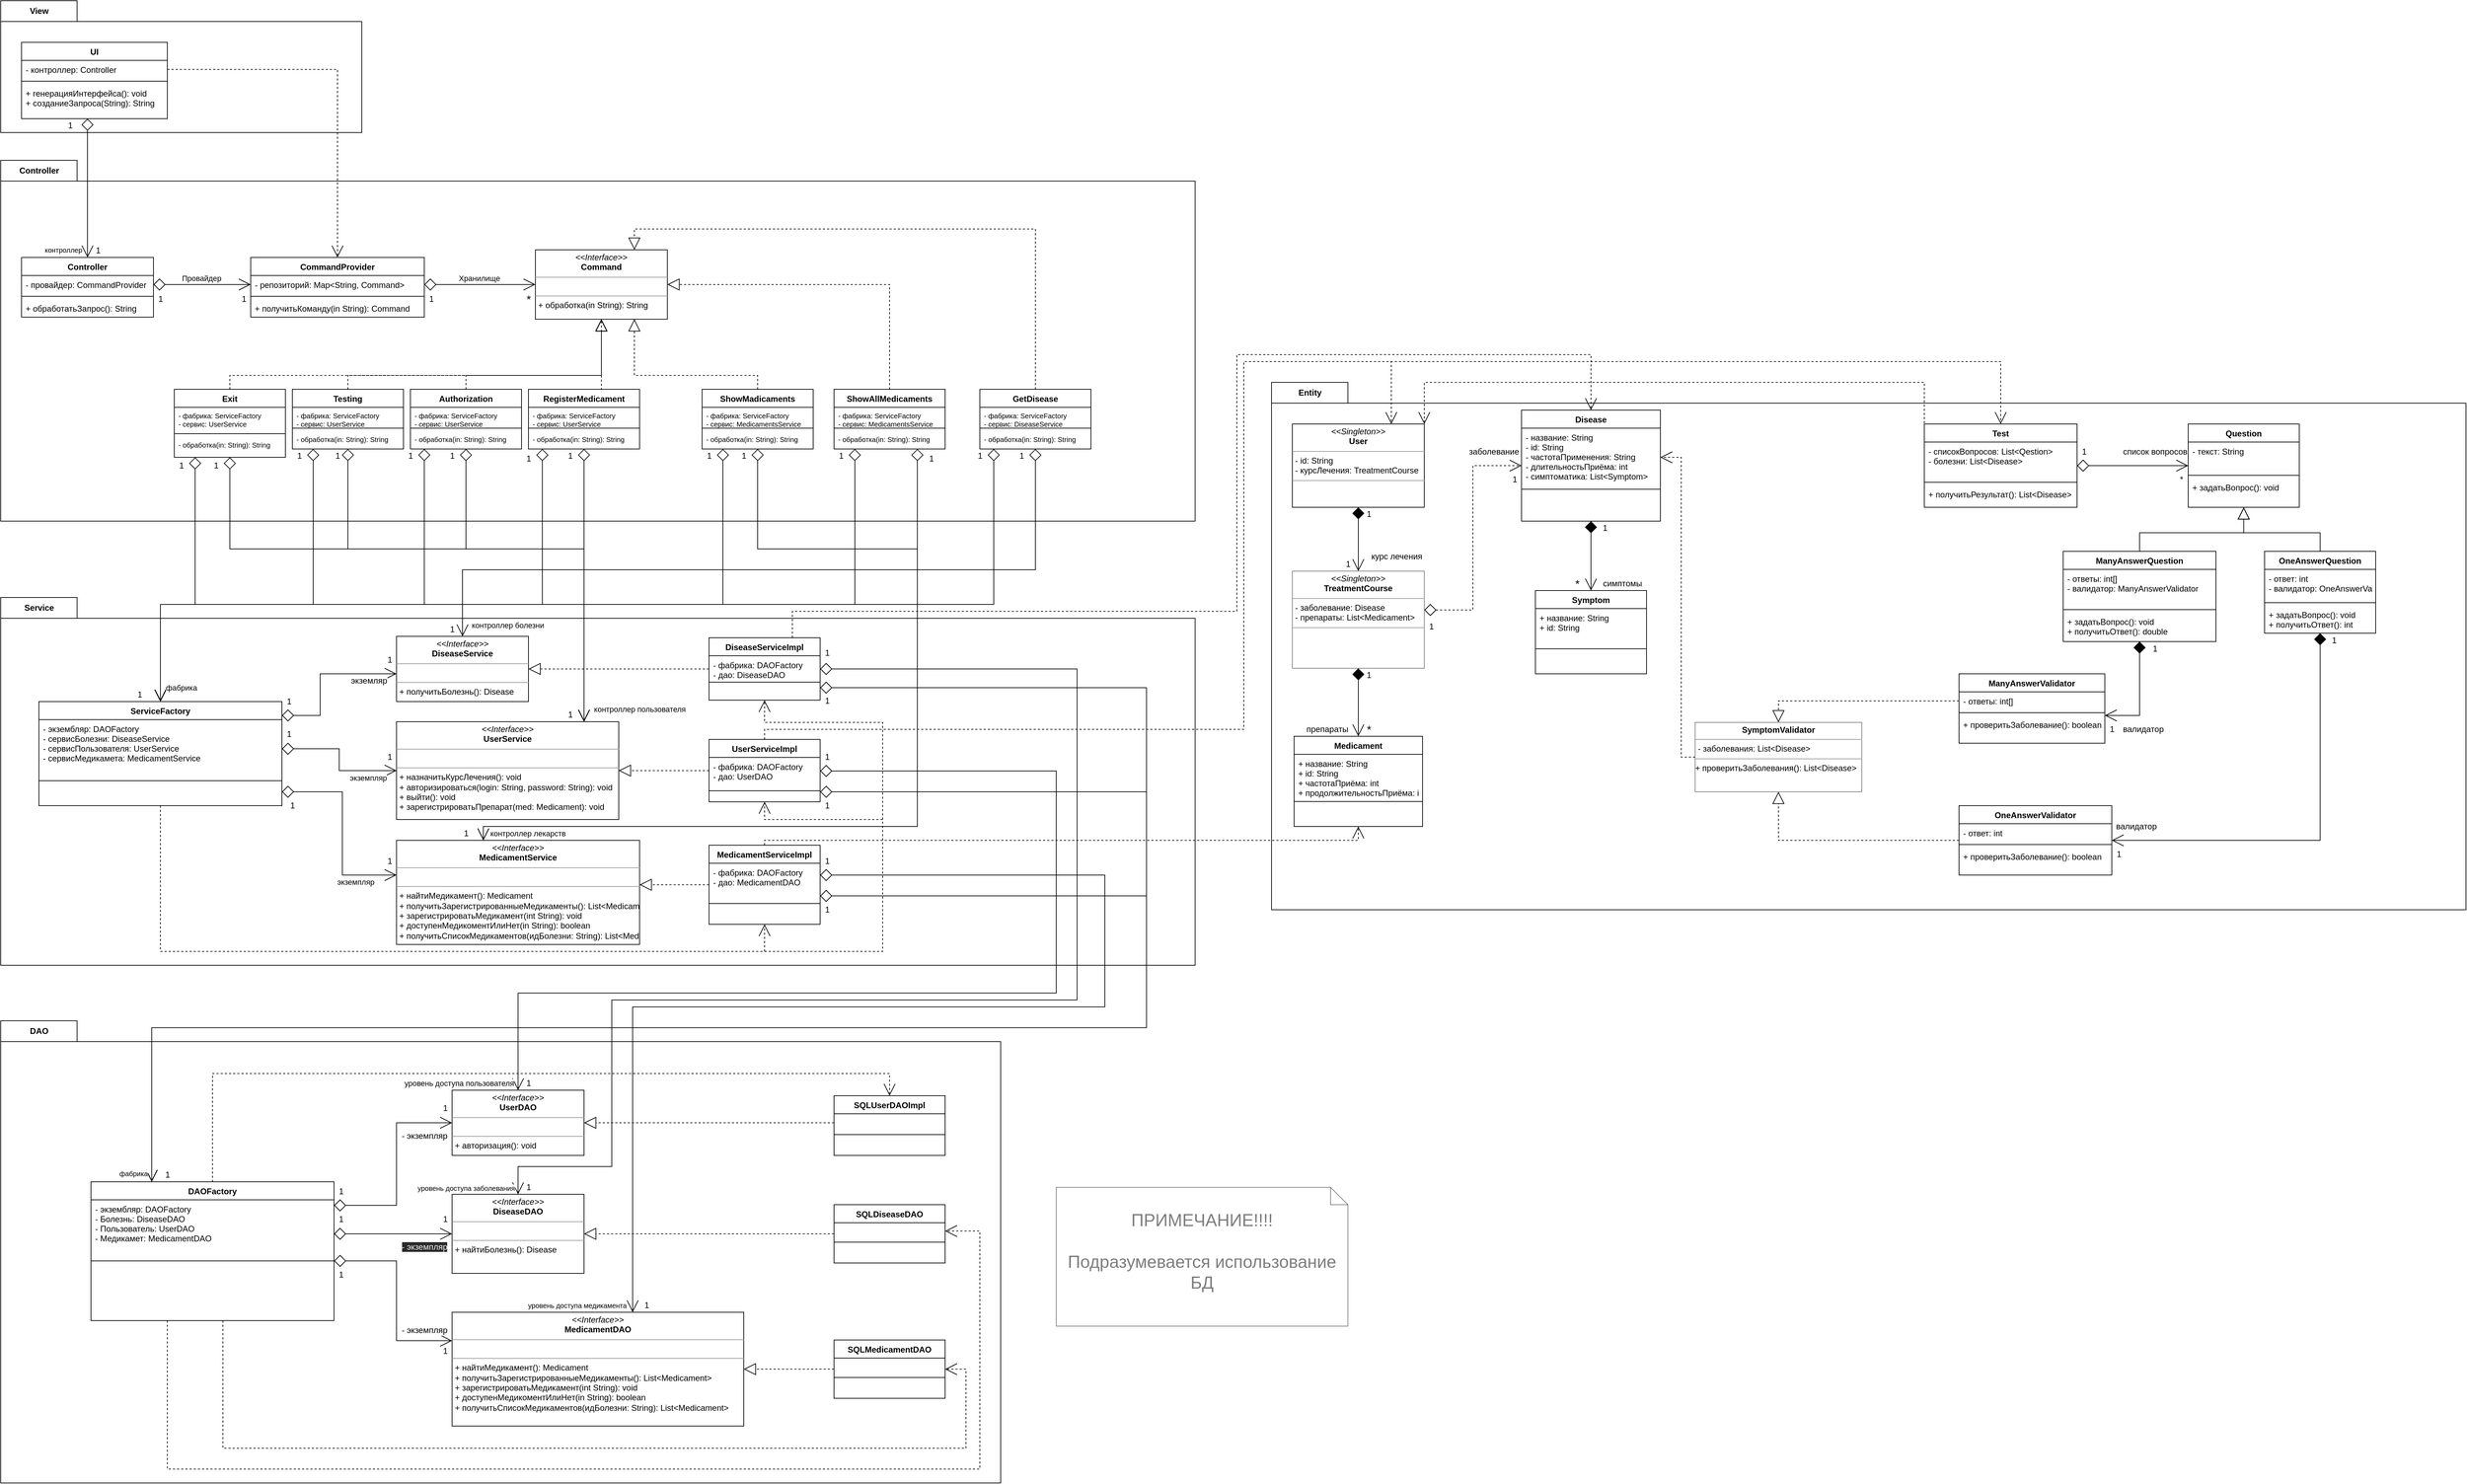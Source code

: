 <mxfile version="15.4.0" type="device"><diagram id="sRZRmCYH2DByupELmN-y" name="Страница 1"><mxGraphModel dx="3408" dy="1976" grid="1" gridSize="10" guides="1" tooltips="1" connect="1" arrows="1" fold="1" page="1" pageScale="1" pageWidth="827" pageHeight="1169" math="0" shadow="0"><root><mxCell id="0"/><mxCell id="1" parent="0"/><mxCell id="IIw_Ig8zsrh3N_mXklpM-5" value="View" style="shape=folder;fontStyle=1;tabWidth=110;tabHeight=30;tabPosition=left;html=1;boundedLbl=1;labelInHeader=1;container=1;collapsible=0;recursiveResize=0;" parent="1" vertex="1"><mxGeometry x="240" y="130" width="520" height="190" as="geometry"/></mxCell><mxCell id="W1iyQzO1zNOl55wU7dAW-109" value="UI" style="swimlane;fontStyle=1;align=center;verticalAlign=top;childLayout=stackLayout;horizontal=1;startSize=26;horizontalStack=0;resizeParent=1;resizeParentMax=0;resizeLast=0;collapsible=1;marginBottom=0;" vertex="1" parent="IIw_Ig8zsrh3N_mXklpM-5"><mxGeometry x="30" y="60" width="210" height="110" as="geometry"/></mxCell><mxCell id="W1iyQzO1zNOl55wU7dAW-110" value="- контроллер: Controller" style="text;strokeColor=none;fillColor=none;align=left;verticalAlign=top;spacingLeft=4;spacingRight=4;overflow=hidden;rotatable=0;points=[[0,0.5],[1,0.5]];portConstraint=eastwest;" vertex="1" parent="W1iyQzO1zNOl55wU7dAW-109"><mxGeometry y="26" width="210" height="26" as="geometry"/></mxCell><mxCell id="W1iyQzO1zNOl55wU7dAW-111" value="" style="line;strokeWidth=1;fillColor=none;align=left;verticalAlign=middle;spacingTop=-1;spacingLeft=3;spacingRight=3;rotatable=0;labelPosition=right;points=[];portConstraint=eastwest;" vertex="1" parent="W1iyQzO1zNOl55wU7dAW-109"><mxGeometry y="52" width="210" height="8" as="geometry"/></mxCell><mxCell id="W1iyQzO1zNOl55wU7dAW-112" value="+ генерацияИнтерфейса(): void&#10;+ созданиеЗапроса(String): String" style="text;strokeColor=none;fillColor=none;align=left;verticalAlign=top;spacingLeft=4;spacingRight=4;overflow=hidden;rotatable=0;points=[[0,0.5],[1,0.5]];portConstraint=eastwest;" vertex="1" parent="W1iyQzO1zNOl55wU7dAW-109"><mxGeometry y="60" width="210" height="50" as="geometry"/></mxCell><mxCell id="W1iyQzO1zNOl55wU7dAW-115" value="1" style="text;html=1;align=center;verticalAlign=middle;resizable=0;points=[];autosize=1;strokeColor=none;fillColor=none;" vertex="1" parent="IIw_Ig8zsrh3N_mXklpM-5"><mxGeometry x="90" y="170" width="20" height="20" as="geometry"/></mxCell><mxCell id="IIw_Ig8zsrh3N_mXklpM-7" value="Controller" style="shape=folder;fontStyle=1;tabWidth=110;tabHeight=30;tabPosition=left;html=1;boundedLbl=1;labelInHeader=1;container=1;collapsible=0;recursiveResize=0;" parent="1" vertex="1"><mxGeometry x="240" y="360" width="1720" height="520" as="geometry"/></mxCell><mxCell id="IIw_Ig8zsrh3N_mXklpM-13" value="Controller" style="swimlane;fontStyle=1;align=center;verticalAlign=top;childLayout=stackLayout;horizontal=1;startSize=26;horizontalStack=0;resizeParent=1;resizeParentMax=0;resizeLast=0;collapsible=1;marginBottom=0;" parent="IIw_Ig8zsrh3N_mXklpM-7" vertex="1"><mxGeometry x="30" y="140" width="190" height="86" as="geometry"/></mxCell><mxCell id="IIw_Ig8zsrh3N_mXklpM-14" value="- провайдер: CommandProvider" style="text;strokeColor=none;fillColor=none;align=left;verticalAlign=top;spacingLeft=4;spacingRight=4;overflow=hidden;rotatable=0;points=[[0,0.5],[1,0.5]];portConstraint=eastwest;" parent="IIw_Ig8zsrh3N_mXklpM-13" vertex="1"><mxGeometry y="26" width="190" height="26" as="geometry"/></mxCell><mxCell id="IIw_Ig8zsrh3N_mXklpM-15" value="" style="line;strokeWidth=1;fillColor=none;align=left;verticalAlign=middle;spacingTop=-1;spacingLeft=3;spacingRight=3;rotatable=0;labelPosition=right;points=[];portConstraint=eastwest;" parent="IIw_Ig8zsrh3N_mXklpM-13" vertex="1"><mxGeometry y="52" width="190" height="8" as="geometry"/></mxCell><mxCell id="IIw_Ig8zsrh3N_mXklpM-16" value="+ обработатьЗапрос(): String" style="text;strokeColor=none;fillColor=none;align=left;verticalAlign=top;spacingLeft=4;spacingRight=4;overflow=hidden;rotatable=0;points=[[0,0.5],[1,0.5]];portConstraint=eastwest;" parent="IIw_Ig8zsrh3N_mXklpM-13" vertex="1"><mxGeometry y="60" width="190" height="26" as="geometry"/></mxCell><mxCell id="IIw_Ig8zsrh3N_mXklpM-17" value="CommandProvider" style="swimlane;fontStyle=1;align=center;verticalAlign=top;childLayout=stackLayout;horizontal=1;startSize=26;horizontalStack=0;resizeParent=1;resizeParentMax=0;resizeLast=0;collapsible=1;marginBottom=0;" parent="IIw_Ig8zsrh3N_mXklpM-7" vertex="1"><mxGeometry x="360" y="140" width="250" height="86" as="geometry"/></mxCell><mxCell id="IIw_Ig8zsrh3N_mXklpM-18" value="- репозиторий: Map&lt;String, Command&gt;" style="text;strokeColor=none;fillColor=none;align=left;verticalAlign=top;spacingLeft=4;spacingRight=4;overflow=hidden;rotatable=0;points=[[0,0.5],[1,0.5]];portConstraint=eastwest;" parent="IIw_Ig8zsrh3N_mXklpM-17" vertex="1"><mxGeometry y="26" width="250" height="26" as="geometry"/></mxCell><mxCell id="IIw_Ig8zsrh3N_mXklpM-19" value="" style="line;strokeWidth=1;fillColor=none;align=left;verticalAlign=middle;spacingTop=-1;spacingLeft=3;spacingRight=3;rotatable=0;labelPosition=right;points=[];portConstraint=eastwest;" parent="IIw_Ig8zsrh3N_mXklpM-17" vertex="1"><mxGeometry y="52" width="250" height="8" as="geometry"/></mxCell><mxCell id="IIw_Ig8zsrh3N_mXklpM-20" value="+ получитьКоманду(in String): Command" style="text;strokeColor=none;fillColor=none;align=left;verticalAlign=top;spacingLeft=4;spacingRight=4;overflow=hidden;rotatable=0;points=[[0,0.5],[1,0.5]];portConstraint=eastwest;" parent="IIw_Ig8zsrh3N_mXklpM-17" vertex="1"><mxGeometry y="60" width="250" height="26" as="geometry"/></mxCell><mxCell id="IIw_Ig8zsrh3N_mXklpM-21" value="Провайдер" style="edgeStyle=orthogonalEdgeStyle;rounded=0;orthogonalLoop=1;jettySize=auto;html=1;exitX=0;exitY=0.5;exitDx=0;exitDy=0;entryX=1;entryY=0.5;entryDx=0;entryDy=0;endArrow=diamond;endFill=0;endSize=15;startArrow=open;startFill=0;startSize=15;" parent="IIw_Ig8zsrh3N_mXklpM-7" source="IIw_Ig8zsrh3N_mXklpM-18" target="IIw_Ig8zsrh3N_mXklpM-14" edge="1"><mxGeometry y="-9" relative="1" as="geometry"><mxPoint x="-1" as="offset"/></mxGeometry></mxCell><mxCell id="IIw_Ig8zsrh3N_mXklpM-22" value="1" style="text;html=1;align=center;verticalAlign=middle;resizable=0;points=[];autosize=1;strokeColor=none;fillColor=none;" parent="IIw_Ig8zsrh3N_mXklpM-7" vertex="1"><mxGeometry x="220" y="190" width="20" height="20" as="geometry"/></mxCell><mxCell id="IIw_Ig8zsrh3N_mXklpM-23" value="1" style="text;html=1;align=center;verticalAlign=middle;resizable=0;points=[];autosize=1;strokeColor=none;fillColor=none;" parent="IIw_Ig8zsrh3N_mXklpM-7" vertex="1"><mxGeometry x="340" y="190" width="20" height="20" as="geometry"/></mxCell><mxCell id="IIw_Ig8zsrh3N_mXklpM-29" value="&lt;p style=&quot;margin: 0px ; margin-top: 4px ; text-align: center&quot;&gt;&lt;i&gt;&amp;lt;&amp;lt;Interface&amp;gt;&amp;gt;&lt;/i&gt;&lt;br&gt;&lt;b&gt;Command&lt;/b&gt;&lt;/p&gt;&lt;hr size=&quot;1&quot;&gt;&lt;p style=&quot;margin: 0px ; margin-left: 4px&quot;&gt;&lt;br&gt;&lt;/p&gt;&lt;hr size=&quot;1&quot;&gt;&lt;p style=&quot;margin: 0px ; margin-left: 4px&quot;&gt;+ обработка(in String): String&lt;/p&gt;" style="verticalAlign=top;align=left;overflow=fill;fontSize=12;fontFamily=Helvetica;html=1;" parent="IIw_Ig8zsrh3N_mXklpM-7" vertex="1"><mxGeometry x="770" y="129" width="190" height="100" as="geometry"/></mxCell><mxCell id="IIw_Ig8zsrh3N_mXklpM-30" value="Хранилище" style="edgeStyle=orthogonalEdgeStyle;rounded=0;orthogonalLoop=1;jettySize=auto;html=1;exitX=0;exitY=0.5;exitDx=0;exitDy=0;entryX=1;entryY=0.5;entryDx=0;entryDy=0;endArrow=diamond;endFill=0;endSize=15;startArrow=open;startFill=0;startSize=15;" parent="IIw_Ig8zsrh3N_mXklpM-7" source="IIw_Ig8zsrh3N_mXklpM-29" target="IIw_Ig8zsrh3N_mXklpM-18" edge="1"><mxGeometry y="-9" relative="1" as="geometry"><mxPoint x="370.0" y="189" as="sourcePoint"/><mxPoint x="230" y="189" as="targetPoint"/><mxPoint x="-1" as="offset"/></mxGeometry></mxCell><mxCell id="IIw_Ig8zsrh3N_mXklpM-31" value="1" style="text;html=1;align=center;verticalAlign=middle;resizable=0;points=[];autosize=1;strokeColor=none;fillColor=none;" parent="IIw_Ig8zsrh3N_mXklpM-7" vertex="1"><mxGeometry x="610" y="190" width="20" height="20" as="geometry"/></mxCell><mxCell id="IIw_Ig8zsrh3N_mXklpM-32" value="*" style="text;html=1;align=center;verticalAlign=middle;resizable=0;points=[];autosize=1;strokeColor=none;fillColor=none;fontSize=16;" parent="IIw_Ig8zsrh3N_mXklpM-7" vertex="1"><mxGeometry x="750" y="190" width="20" height="20" as="geometry"/></mxCell><mxCell id="IIw_Ig8zsrh3N_mXklpM-37" style="edgeStyle=orthogonalEdgeStyle;rounded=0;orthogonalLoop=1;jettySize=auto;html=1;exitX=0.5;exitY=0;exitDx=0;exitDy=0;entryX=0.5;entryY=1;entryDx=0;entryDy=0;fontSize=12;startArrow=none;startFill=0;endArrow=block;endFill=0;startSize=15;endSize=15;dashed=1;" parent="IIw_Ig8zsrh3N_mXklpM-7" source="IIw_Ig8zsrh3N_mXklpM-33" target="IIw_Ig8zsrh3N_mXklpM-29" edge="1"><mxGeometry relative="1" as="geometry"><Array as="points"><mxPoint x="670" y="310"/><mxPoint x="865" y="310"/></Array></mxGeometry></mxCell><mxCell id="IIw_Ig8zsrh3N_mXklpM-33" value="Authorization" style="swimlane;fontStyle=1;align=center;verticalAlign=top;childLayout=stackLayout;horizontal=1;startSize=26;horizontalStack=0;resizeParent=1;resizeParentMax=0;resizeLast=0;collapsible=1;marginBottom=0;fontSize=12;" parent="IIw_Ig8zsrh3N_mXklpM-7" vertex="1"><mxGeometry x="590" y="330" width="160" height="86" as="geometry"/></mxCell><mxCell id="IIw_Ig8zsrh3N_mXklpM-34" value="- фабрика: ServiceFactory&#10;- сервис: UserService" style="text;strokeColor=none;fillColor=none;align=left;verticalAlign=top;spacingLeft=4;spacingRight=4;overflow=hidden;rotatable=0;points=[[0,0.5],[1,0.5]];portConstraint=eastwest;fontSize=10;" parent="IIw_Ig8zsrh3N_mXklpM-33" vertex="1"><mxGeometry y="26" width="160" height="26" as="geometry"/></mxCell><mxCell id="IIw_Ig8zsrh3N_mXklpM-35" value="" style="line;strokeWidth=1;fillColor=none;align=left;verticalAlign=middle;spacingTop=-1;spacingLeft=3;spacingRight=3;rotatable=0;labelPosition=right;points=[];portConstraint=eastwest;fontSize=16;" parent="IIw_Ig8zsrh3N_mXklpM-33" vertex="1"><mxGeometry y="52" width="160" height="8" as="geometry"/></mxCell><mxCell id="IIw_Ig8zsrh3N_mXklpM-36" value="- обработка(in: String): String" style="text;strokeColor=none;fillColor=none;align=left;verticalAlign=top;spacingLeft=4;spacingRight=4;overflow=hidden;rotatable=0;points=[[0,0.5],[1,0.5]];portConstraint=eastwest;fontSize=10;" parent="IIw_Ig8zsrh3N_mXklpM-33" vertex="1"><mxGeometry y="60" width="160" height="26" as="geometry"/></mxCell><mxCell id="IIw_Ig8zsrh3N_mXklpM-38" value="Exit" style="swimlane;fontStyle=1;align=center;verticalAlign=top;childLayout=stackLayout;horizontal=1;startSize=26;horizontalStack=0;resizeParent=1;resizeParentMax=0;resizeLast=0;collapsible=1;marginBottom=0;fontSize=12;" parent="IIw_Ig8zsrh3N_mXklpM-7" vertex="1"><mxGeometry x="250" y="330" width="160" height="98" as="geometry"/></mxCell><mxCell id="IIw_Ig8zsrh3N_mXklpM-39" value="- фабрика: ServiceFactory&#10;- сервис: UserService" style="text;strokeColor=none;fillColor=none;align=left;verticalAlign=top;spacingLeft=4;spacingRight=4;overflow=hidden;rotatable=0;points=[[0,0.5],[1,0.5]];portConstraint=eastwest;fontSize=10;" parent="IIw_Ig8zsrh3N_mXklpM-38" vertex="1"><mxGeometry y="26" width="160" height="34" as="geometry"/></mxCell><mxCell id="IIw_Ig8zsrh3N_mXklpM-40" value="" style="line;strokeWidth=1;fillColor=none;align=left;verticalAlign=middle;spacingTop=-1;spacingLeft=3;spacingRight=3;rotatable=0;labelPosition=right;points=[];portConstraint=eastwest;fontSize=16;" parent="IIw_Ig8zsrh3N_mXklpM-38" vertex="1"><mxGeometry y="60" width="160" height="8" as="geometry"/></mxCell><mxCell id="IIw_Ig8zsrh3N_mXklpM-41" value="- обработка(in: String): String" style="text;strokeColor=none;fillColor=none;align=left;verticalAlign=top;spacingLeft=4;spacingRight=4;overflow=hidden;rotatable=0;points=[[0,0.5],[1,0.5]];portConstraint=eastwest;fontSize=10;" parent="IIw_Ig8zsrh3N_mXklpM-38" vertex="1"><mxGeometry y="68" width="160" height="30" as="geometry"/></mxCell><mxCell id="IIw_Ig8zsrh3N_mXklpM-42" value="Testing" style="swimlane;fontStyle=1;align=center;verticalAlign=top;childLayout=stackLayout;horizontal=1;startSize=26;horizontalStack=0;resizeParent=1;resizeParentMax=0;resizeLast=0;collapsible=1;marginBottom=0;fontSize=12;" parent="IIw_Ig8zsrh3N_mXklpM-7" vertex="1"><mxGeometry x="420" y="330" width="160" height="86" as="geometry"/></mxCell><mxCell id="IIw_Ig8zsrh3N_mXklpM-43" value="- фабрика: ServiceFactory&#10;- сервис: UserService" style="text;strokeColor=none;fillColor=none;align=left;verticalAlign=top;spacingLeft=4;spacingRight=4;overflow=hidden;rotatable=0;points=[[0,0.5],[1,0.5]];portConstraint=eastwest;fontSize=10;" parent="IIw_Ig8zsrh3N_mXklpM-42" vertex="1"><mxGeometry y="26" width="160" height="26" as="geometry"/></mxCell><mxCell id="IIw_Ig8zsrh3N_mXklpM-44" value="" style="line;strokeWidth=1;fillColor=none;align=left;verticalAlign=middle;spacingTop=-1;spacingLeft=3;spacingRight=3;rotatable=0;labelPosition=right;points=[];portConstraint=eastwest;fontSize=16;" parent="IIw_Ig8zsrh3N_mXklpM-42" vertex="1"><mxGeometry y="52" width="160" height="8" as="geometry"/></mxCell><mxCell id="IIw_Ig8zsrh3N_mXklpM-45" value="- обработка(in: String): String" style="text;strokeColor=none;fillColor=none;align=left;verticalAlign=top;spacingLeft=4;spacingRight=4;overflow=hidden;rotatable=0;points=[[0,0.5],[1,0.5]];portConstraint=eastwest;fontSize=10;" parent="IIw_Ig8zsrh3N_mXklpM-42" vertex="1"><mxGeometry y="60" width="160" height="26" as="geometry"/></mxCell><mxCell id="IIw_Ig8zsrh3N_mXklpM-46" value="ShowMadicaments" style="swimlane;fontStyle=1;align=center;verticalAlign=top;childLayout=stackLayout;horizontal=1;startSize=26;horizontalStack=0;resizeParent=1;resizeParentMax=0;resizeLast=0;collapsible=1;marginBottom=0;fontSize=12;" parent="IIw_Ig8zsrh3N_mXklpM-7" vertex="1"><mxGeometry x="1010" y="330" width="160" height="86" as="geometry"/></mxCell><mxCell id="IIw_Ig8zsrh3N_mXklpM-47" value="- фабрика: ServiceFactory&#10;- сервис: MedicamentsService" style="text;strokeColor=none;fillColor=none;align=left;verticalAlign=top;spacingLeft=4;spacingRight=4;overflow=hidden;rotatable=0;points=[[0,0.5],[1,0.5]];portConstraint=eastwest;fontSize=10;" parent="IIw_Ig8zsrh3N_mXklpM-46" vertex="1"><mxGeometry y="26" width="160" height="26" as="geometry"/></mxCell><mxCell id="IIw_Ig8zsrh3N_mXklpM-48" value="" style="line;strokeWidth=1;fillColor=none;align=left;verticalAlign=middle;spacingTop=-1;spacingLeft=3;spacingRight=3;rotatable=0;labelPosition=right;points=[];portConstraint=eastwest;fontSize=16;" parent="IIw_Ig8zsrh3N_mXklpM-46" vertex="1"><mxGeometry y="52" width="160" height="8" as="geometry"/></mxCell><mxCell id="IIw_Ig8zsrh3N_mXklpM-49" value="- обработка(in: String): String" style="text;strokeColor=none;fillColor=none;align=left;verticalAlign=top;spacingLeft=4;spacingRight=4;overflow=hidden;rotatable=0;points=[[0,0.5],[1,0.5]];portConstraint=eastwest;fontSize=10;" parent="IIw_Ig8zsrh3N_mXklpM-46" vertex="1"><mxGeometry y="60" width="160" height="26" as="geometry"/></mxCell><mxCell id="IIw_Ig8zsrh3N_mXklpM-107" style="edgeStyle=orthogonalEdgeStyle;rounded=0;orthogonalLoop=1;jettySize=auto;html=1;exitX=0.5;exitY=0;exitDx=0;exitDy=0;dashed=1;fontSize=12;startArrow=none;startFill=0;endArrow=block;endFill=0;startSize=15;endSize=15;" parent="IIw_Ig8zsrh3N_mXklpM-7" source="IIw_Ig8zsrh3N_mXklpM-54" target="IIw_Ig8zsrh3N_mXklpM-29" edge="1"><mxGeometry relative="1" as="geometry"><Array as="points"><mxPoint x="1280" y="179"/></Array></mxGeometry></mxCell><mxCell id="IIw_Ig8zsrh3N_mXklpM-54" value="ShowAllMedicaments" style="swimlane;fontStyle=1;align=center;verticalAlign=top;childLayout=stackLayout;horizontal=1;startSize=26;horizontalStack=0;resizeParent=1;resizeParentMax=0;resizeLast=0;collapsible=1;marginBottom=0;fontSize=12;" parent="IIw_Ig8zsrh3N_mXklpM-7" vertex="1"><mxGeometry x="1200" y="330" width="160" height="86" as="geometry"/></mxCell><mxCell id="IIw_Ig8zsrh3N_mXklpM-55" value="- фабрика: ServiceFactory&#10;- сервис: MedicamentsService" style="text;strokeColor=none;fillColor=none;align=left;verticalAlign=top;spacingLeft=4;spacingRight=4;overflow=hidden;rotatable=0;points=[[0,0.5],[1,0.5]];portConstraint=eastwest;fontSize=10;" parent="IIw_Ig8zsrh3N_mXklpM-54" vertex="1"><mxGeometry y="26" width="160" height="26" as="geometry"/></mxCell><mxCell id="IIw_Ig8zsrh3N_mXklpM-56" value="" style="line;strokeWidth=1;fillColor=none;align=left;verticalAlign=middle;spacingTop=-1;spacingLeft=3;spacingRight=3;rotatable=0;labelPosition=right;points=[];portConstraint=eastwest;fontSize=16;" parent="IIw_Ig8zsrh3N_mXklpM-54" vertex="1"><mxGeometry y="52" width="160" height="8" as="geometry"/></mxCell><mxCell id="IIw_Ig8zsrh3N_mXklpM-57" value="- обработка(in: String): String" style="text;strokeColor=none;fillColor=none;align=left;verticalAlign=top;spacingLeft=4;spacingRight=4;overflow=hidden;rotatable=0;points=[[0,0.5],[1,0.5]];portConstraint=eastwest;fontSize=10;" parent="IIw_Ig8zsrh3N_mXklpM-54" vertex="1"><mxGeometry y="60" width="160" height="26" as="geometry"/></mxCell><mxCell id="IIw_Ig8zsrh3N_mXklpM-58" style="edgeStyle=orthogonalEdgeStyle;rounded=0;orthogonalLoop=1;jettySize=auto;html=1;exitX=0.5;exitY=0;exitDx=0;exitDy=0;fontSize=12;startArrow=none;startFill=0;endArrow=block;endFill=0;startSize=15;endSize=15;dashed=1;" parent="IIw_Ig8zsrh3N_mXklpM-7" source="IIw_Ig8zsrh3N_mXklpM-42" target="IIw_Ig8zsrh3N_mXklpM-29" edge="1"><mxGeometry relative="1" as="geometry"><mxPoint x="875.0" y="340" as="sourcePoint"/><mxPoint x="875.0" y="239" as="targetPoint"/><Array as="points"><mxPoint x="500" y="310"/><mxPoint x="865" y="310"/></Array></mxGeometry></mxCell><mxCell id="IIw_Ig8zsrh3N_mXklpM-59" style="edgeStyle=orthogonalEdgeStyle;rounded=0;orthogonalLoop=1;jettySize=auto;html=1;exitX=0.5;exitY=0;exitDx=0;exitDy=0;fontSize=12;startArrow=none;startFill=0;endArrow=block;endFill=0;startSize=15;endSize=15;dashed=1;" parent="IIw_Ig8zsrh3N_mXklpM-7" source="IIw_Ig8zsrh3N_mXklpM-38" target="IIw_Ig8zsrh3N_mXklpM-29" edge="1"><mxGeometry relative="1" as="geometry"><mxPoint x="650.0" y="340" as="sourcePoint"/><mxPoint x="827.5" y="239" as="targetPoint"/><Array as="points"><mxPoint x="330" y="310"/><mxPoint x="865" y="310"/></Array></mxGeometry></mxCell><mxCell id="IIw_Ig8zsrh3N_mXklpM-60" style="edgeStyle=orthogonalEdgeStyle;rounded=0;orthogonalLoop=1;jettySize=auto;html=1;exitX=0.5;exitY=0;exitDx=0;exitDy=0;entryX=0.75;entryY=1;entryDx=0;entryDy=0;fontSize=12;startArrow=none;startFill=0;endArrow=block;endFill=0;startSize=15;endSize=15;dashed=1;" parent="IIw_Ig8zsrh3N_mXklpM-7" source="IIw_Ig8zsrh3N_mXklpM-46" target="IIw_Ig8zsrh3N_mXklpM-29" edge="1"><mxGeometry relative="1" as="geometry"><mxPoint x="660.0" y="350" as="sourcePoint"/><mxPoint x="837.5" y="249" as="targetPoint"/><Array as="points"><mxPoint x="1090" y="310"/><mxPoint x="912" y="310"/></Array></mxGeometry></mxCell><mxCell id="W1iyQzO1zNOl55wU7dAW-43" style="edgeStyle=orthogonalEdgeStyle;rounded=0;orthogonalLoop=1;jettySize=auto;html=1;exitX=0.5;exitY=0;exitDx=0;exitDy=0;dashed=1;startArrow=none;startFill=0;endArrow=open;endFill=0;startSize=15;endSize=15;" edge="1" parent="IIw_Ig8zsrh3N_mXklpM-7" source="W1iyQzO1zNOl55wU7dAW-39" target="IIw_Ig8zsrh3N_mXklpM-29"><mxGeometry relative="1" as="geometry"><Array as="points"><mxPoint x="865" y="330"/></Array></mxGeometry></mxCell><mxCell id="W1iyQzO1zNOl55wU7dAW-39" value="RegisterMedicament" style="swimlane;fontStyle=1;align=center;verticalAlign=top;childLayout=stackLayout;horizontal=1;startSize=26;horizontalStack=0;resizeParent=1;resizeParentMax=0;resizeLast=0;collapsible=1;marginBottom=0;fontSize=12;" vertex="1" parent="IIw_Ig8zsrh3N_mXklpM-7"><mxGeometry x="760" y="330" width="160" height="86" as="geometry"/></mxCell><mxCell id="W1iyQzO1zNOl55wU7dAW-40" value="- фабрика: ServiceFactory&#10;- сервис: UserService" style="text;strokeColor=none;fillColor=none;align=left;verticalAlign=top;spacingLeft=4;spacingRight=4;overflow=hidden;rotatable=0;points=[[0,0.5],[1,0.5]];portConstraint=eastwest;fontSize=10;" vertex="1" parent="W1iyQzO1zNOl55wU7dAW-39"><mxGeometry y="26" width="160" height="26" as="geometry"/></mxCell><mxCell id="W1iyQzO1zNOl55wU7dAW-41" value="" style="line;strokeWidth=1;fillColor=none;align=left;verticalAlign=middle;spacingTop=-1;spacingLeft=3;spacingRight=3;rotatable=0;labelPosition=right;points=[];portConstraint=eastwest;fontSize=16;" vertex="1" parent="W1iyQzO1zNOl55wU7dAW-39"><mxGeometry y="52" width="160" height="8" as="geometry"/></mxCell><mxCell id="W1iyQzO1zNOl55wU7dAW-42" value="- обработка(in: String): String" style="text;strokeColor=none;fillColor=none;align=left;verticalAlign=top;spacingLeft=4;spacingRight=4;overflow=hidden;rotatable=0;points=[[0,0.5],[1,0.5]];portConstraint=eastwest;fontSize=10;" vertex="1" parent="W1iyQzO1zNOl55wU7dAW-39"><mxGeometry y="60" width="160" height="26" as="geometry"/></mxCell><mxCell id="W1iyQzO1zNOl55wU7dAW-45" value="1" style="text;html=1;align=center;verticalAlign=middle;resizable=0;points=[];autosize=1;strokeColor=none;fillColor=none;" vertex="1" parent="IIw_Ig8zsrh3N_mXklpM-7"><mxGeometry x="300" y="430" width="20" height="20" as="geometry"/></mxCell><mxCell id="W1iyQzO1zNOl55wU7dAW-50" value="1" style="text;html=1;align=center;verticalAlign=middle;resizable=0;points=[];autosize=1;strokeColor=none;fillColor=none;" vertex="1" parent="IIw_Ig8zsrh3N_mXklpM-7"><mxGeometry x="475" y="416" width="20" height="20" as="geometry"/></mxCell><mxCell id="W1iyQzO1zNOl55wU7dAW-51" value="1" style="text;html=1;align=center;verticalAlign=middle;resizable=0;points=[];autosize=1;strokeColor=none;fillColor=none;" vertex="1" parent="IIw_Ig8zsrh3N_mXklpM-7"><mxGeometry x="640" y="416" width="20" height="20" as="geometry"/></mxCell><mxCell id="W1iyQzO1zNOl55wU7dAW-52" value="1" style="text;html=1;align=center;verticalAlign=middle;resizable=0;points=[];autosize=1;strokeColor=none;fillColor=none;" vertex="1" parent="IIw_Ig8zsrh3N_mXklpM-7"><mxGeometry x="810" y="416" width="20" height="20" as="geometry"/></mxCell><mxCell id="W1iyQzO1zNOl55wU7dAW-108" style="edgeStyle=orthogonalEdgeStyle;rounded=0;orthogonalLoop=1;jettySize=auto;html=1;exitX=0.5;exitY=0;exitDx=0;exitDy=0;entryX=0.75;entryY=0;entryDx=0;entryDy=0;dashed=1;fontSize=10;startArrow=none;startFill=0;endArrow=block;endFill=0;startSize=15;endSize=15;" edge="1" parent="IIw_Ig8zsrh3N_mXklpM-7" source="W1iyQzO1zNOl55wU7dAW-53" target="IIw_Ig8zsrh3N_mXklpM-29"><mxGeometry relative="1" as="geometry"/></mxCell><mxCell id="W1iyQzO1zNOl55wU7dAW-53" value="GetDisease" style="swimlane;fontStyle=1;align=center;verticalAlign=top;childLayout=stackLayout;horizontal=1;startSize=26;horizontalStack=0;resizeParent=1;resizeParentMax=0;resizeLast=0;collapsible=1;marginBottom=0;fontSize=12;" vertex="1" parent="IIw_Ig8zsrh3N_mXklpM-7"><mxGeometry x="1410" y="330" width="160" height="86" as="geometry"/></mxCell><mxCell id="W1iyQzO1zNOl55wU7dAW-54" value="- фабрика: ServiceFactory&#10;- сервис: DiseaseService" style="text;strokeColor=none;fillColor=none;align=left;verticalAlign=top;spacingLeft=4;spacingRight=4;overflow=hidden;rotatable=0;points=[[0,0.5],[1,0.5]];portConstraint=eastwest;fontSize=10;" vertex="1" parent="W1iyQzO1zNOl55wU7dAW-53"><mxGeometry y="26" width="160" height="26" as="geometry"/></mxCell><mxCell id="W1iyQzO1zNOl55wU7dAW-55" value="" style="line;strokeWidth=1;fillColor=none;align=left;verticalAlign=middle;spacingTop=-1;spacingLeft=3;spacingRight=3;rotatable=0;labelPosition=right;points=[];portConstraint=eastwest;fontSize=16;" vertex="1" parent="W1iyQzO1zNOl55wU7dAW-53"><mxGeometry y="52" width="160" height="8" as="geometry"/></mxCell><mxCell id="W1iyQzO1zNOl55wU7dAW-56" value="- обработка(in: String): String" style="text;strokeColor=none;fillColor=none;align=left;verticalAlign=top;spacingLeft=4;spacingRight=4;overflow=hidden;rotatable=0;points=[[0,0.5],[1,0.5]];portConstraint=eastwest;fontSize=10;" vertex="1" parent="W1iyQzO1zNOl55wU7dAW-53"><mxGeometry y="60" width="160" height="26" as="geometry"/></mxCell><mxCell id="W1iyQzO1zNOl55wU7dAW-59" value="1" style="text;html=1;align=center;verticalAlign=middle;resizable=0;points=[];autosize=1;strokeColor=none;fillColor=none;" vertex="1" parent="IIw_Ig8zsrh3N_mXklpM-7"><mxGeometry x="1460" y="416" width="20" height="20" as="geometry"/></mxCell><mxCell id="W1iyQzO1zNOl55wU7dAW-63" value="1" style="text;html=1;align=center;verticalAlign=middle;resizable=0;points=[];autosize=1;strokeColor=none;fillColor=none;" vertex="1" parent="IIw_Ig8zsrh3N_mXklpM-7"><mxGeometry x="1330" y="420" width="20" height="20" as="geometry"/></mxCell><mxCell id="W1iyQzO1zNOl55wU7dAW-65" value="1" style="text;html=1;align=center;verticalAlign=middle;resizable=0;points=[];autosize=1;strokeColor=none;fillColor=none;" vertex="1" parent="IIw_Ig8zsrh3N_mXklpM-7"><mxGeometry x="1060" y="416" width="20" height="20" as="geometry"/></mxCell><mxCell id="W1iyQzO1zNOl55wU7dAW-74" value="1" style="text;html=1;align=center;verticalAlign=middle;resizable=0;points=[];autosize=1;strokeColor=none;fillColor=none;" vertex="1" parent="IIw_Ig8zsrh3N_mXklpM-7"><mxGeometry x="250" y="430" width="20" height="20" as="geometry"/></mxCell><mxCell id="W1iyQzO1zNOl55wU7dAW-75" value="1" style="text;html=1;align=center;verticalAlign=middle;resizable=0;points=[];autosize=1;strokeColor=none;fillColor=none;" vertex="1" parent="IIw_Ig8zsrh3N_mXklpM-7"><mxGeometry x="420" y="416" width="20" height="20" as="geometry"/></mxCell><mxCell id="W1iyQzO1zNOl55wU7dAW-76" value="1" style="text;html=1;align=center;verticalAlign=middle;resizable=0;points=[];autosize=1;strokeColor=none;fillColor=none;" vertex="1" parent="IIw_Ig8zsrh3N_mXklpM-7"><mxGeometry x="580" y="416" width="20" height="20" as="geometry"/></mxCell><mxCell id="W1iyQzO1zNOl55wU7dAW-77" value="1" style="text;html=1;align=center;verticalAlign=middle;resizable=0;points=[];autosize=1;strokeColor=none;fillColor=none;" vertex="1" parent="IIw_Ig8zsrh3N_mXklpM-7"><mxGeometry x="750" y="420" width="20" height="20" as="geometry"/></mxCell><mxCell id="W1iyQzO1zNOl55wU7dAW-78" value="1" style="text;html=1;align=center;verticalAlign=middle;resizable=0;points=[];autosize=1;strokeColor=none;fillColor=none;" vertex="1" parent="IIw_Ig8zsrh3N_mXklpM-7"><mxGeometry x="1010" y="416" width="20" height="20" as="geometry"/></mxCell><mxCell id="W1iyQzO1zNOl55wU7dAW-79" value="1" style="text;html=1;align=center;verticalAlign=middle;resizable=0;points=[];autosize=1;strokeColor=none;fillColor=none;" vertex="1" parent="IIw_Ig8zsrh3N_mXklpM-7"><mxGeometry x="1200" y="416" width="20" height="20" as="geometry"/></mxCell><mxCell id="W1iyQzO1zNOl55wU7dAW-80" value="1" style="text;html=1;align=center;verticalAlign=middle;resizable=0;points=[];autosize=1;strokeColor=none;fillColor=none;" vertex="1" parent="IIw_Ig8zsrh3N_mXklpM-7"><mxGeometry x="1400" y="416" width="20" height="20" as="geometry"/></mxCell><mxCell id="W1iyQzO1zNOl55wU7dAW-114" value="1" style="text;html=1;align=center;verticalAlign=middle;resizable=0;points=[];autosize=1;strokeColor=none;fillColor=none;" vertex="1" parent="IIw_Ig8zsrh3N_mXklpM-7"><mxGeometry x="130" y="120" width="20" height="20" as="geometry"/></mxCell><mxCell id="IIw_Ig8zsrh3N_mXklpM-9" value="Service" style="shape=folder;fontStyle=1;tabWidth=110;tabHeight=30;tabPosition=left;html=1;boundedLbl=1;labelInHeader=1;container=1;collapsible=0;recursiveResize=0;" parent="1" vertex="1"><mxGeometry x="240" y="990" width="1720" height="530" as="geometry"/></mxCell><mxCell id="W1iyQzO1zNOl55wU7dAW-32" style="edgeStyle=orthogonalEdgeStyle;rounded=0;orthogonalLoop=1;jettySize=auto;html=1;startArrow=none;startFill=0;endArrow=open;endFill=0;startSize=15;endSize=15;dashed=1;" edge="1" parent="IIw_Ig8zsrh3N_mXklpM-9" source="W1iyQzO1zNOl55wU7dAW-1" target="W1iyQzO1zNOl55wU7dAW-8"><mxGeometry relative="1" as="geometry"><Array as="points"><mxPoint x="230" y="510"/><mxPoint x="1270" y="510"/><mxPoint x="1270" y="180"/><mxPoint x="1100" y="180"/></Array></mxGeometry></mxCell><mxCell id="W1iyQzO1zNOl55wU7dAW-33" style="edgeStyle=orthogonalEdgeStyle;rounded=0;orthogonalLoop=1;jettySize=auto;html=1;dashed=1;startArrow=none;startFill=0;endArrow=open;endFill=0;startSize=15;endSize=15;" edge="1" parent="IIw_Ig8zsrh3N_mXklpM-9" source="W1iyQzO1zNOl55wU7dAW-1" target="W1iyQzO1zNOl55wU7dAW-12"><mxGeometry relative="1" as="geometry"><Array as="points"><mxPoint x="230" y="510"/><mxPoint x="1270" y="510"/><mxPoint x="1270" y="320"/><mxPoint x="1100" y="320"/></Array></mxGeometry></mxCell><mxCell id="W1iyQzO1zNOl55wU7dAW-34" style="edgeStyle=orthogonalEdgeStyle;rounded=0;orthogonalLoop=1;jettySize=auto;html=1;dashed=1;startArrow=none;startFill=0;endArrow=open;endFill=0;startSize=15;endSize=15;" edge="1" parent="IIw_Ig8zsrh3N_mXklpM-9" source="W1iyQzO1zNOl55wU7dAW-1" target="W1iyQzO1zNOl55wU7dAW-16"><mxGeometry relative="1" as="geometry"><Array as="points"><mxPoint x="230" y="510"/><mxPoint x="1100" y="510"/></Array></mxGeometry></mxCell><mxCell id="W1iyQzO1zNOl55wU7dAW-1" value="ServiceFactory" style="swimlane;fontStyle=1;align=center;verticalAlign=top;childLayout=stackLayout;horizontal=1;startSize=26;horizontalStack=0;resizeParent=1;resizeParentMax=0;resizeLast=0;collapsible=1;marginBottom=0;fontSize=12;" vertex="1" parent="IIw_Ig8zsrh3N_mXklpM-9"><mxGeometry x="55" y="150" width="350" height="150" as="geometry"/></mxCell><mxCell id="W1iyQzO1zNOl55wU7dAW-2" value="- экзембляр: DAOFactory&#10;- сервисБолезни: DiseaseService&#10;- сервисПользователя: UserService&#10;- сервисМедикамета: MedicamentService" style="text;strokeColor=none;fillColor=none;align=left;verticalAlign=top;spacingLeft=4;spacingRight=4;overflow=hidden;rotatable=0;points=[[0,0.5],[1,0.5]];portConstraint=eastwest;fontSize=12;" vertex="1" parent="W1iyQzO1zNOl55wU7dAW-1"><mxGeometry y="26" width="350" height="84" as="geometry"/></mxCell><mxCell id="W1iyQzO1zNOl55wU7dAW-3" value="" style="line;strokeWidth=1;fillColor=none;align=left;verticalAlign=middle;spacingTop=-1;spacingLeft=3;spacingRight=3;rotatable=0;labelPosition=right;points=[];portConstraint=eastwest;fontSize=12;" vertex="1" parent="W1iyQzO1zNOl55wU7dAW-1"><mxGeometry y="110" width="350" height="8" as="geometry"/></mxCell><mxCell id="W1iyQzO1zNOl55wU7dAW-4" value=" " style="text;strokeColor=none;fillColor=none;align=left;verticalAlign=top;spacingLeft=4;spacingRight=4;overflow=hidden;rotatable=0;points=[[0,0.5],[1,0.5]];portConstraint=eastwest;fontSize=12;" vertex="1" parent="W1iyQzO1zNOl55wU7dAW-1"><mxGeometry y="118" width="350" height="32" as="geometry"/></mxCell><mxCell id="W1iyQzO1zNOl55wU7dAW-5" value="&lt;p style=&quot;margin: 0px ; margin-top: 4px ; text-align: center&quot;&gt;&lt;i&gt;&amp;lt;&amp;lt;Interface&amp;gt;&amp;gt;&lt;/i&gt;&lt;br&gt;&lt;b&gt;DiseaseService&lt;/b&gt;&lt;/p&gt;&lt;hr size=&quot;1&quot;&gt;&lt;p style=&quot;margin: 0px ; margin-left: 4px&quot;&gt;&amp;nbsp;&lt;/p&gt;&lt;hr size=&quot;1&quot;&gt;&lt;p style=&quot;margin: 0px ; margin-left: 4px&quot;&gt;+ получитьБолезнь(): Disease&lt;/p&gt;" style="verticalAlign=top;align=left;overflow=fill;fontSize=12;fontFamily=Helvetica;html=1;" vertex="1" parent="IIw_Ig8zsrh3N_mXklpM-9"><mxGeometry x="570" y="56" width="190" height="94" as="geometry"/></mxCell><mxCell id="W1iyQzO1zNOl55wU7dAW-6" value="&lt;p style=&quot;margin: 0px ; margin-top: 4px ; text-align: center&quot;&gt;&lt;i&gt;&amp;lt;&amp;lt;Interface&amp;gt;&amp;gt;&lt;/i&gt;&lt;br&gt;&lt;b&gt;UserService&lt;/b&gt;&lt;/p&gt;&lt;hr size=&quot;1&quot;&gt;&lt;p style=&quot;margin: 0px ; margin-left: 4px&quot;&gt;&amp;nbsp;&lt;/p&gt;&lt;hr size=&quot;1&quot;&gt;&lt;p style=&quot;margin: 0px ; margin-left: 4px&quot;&gt;+ назначитьКурсЛечения(): void&lt;/p&gt;&lt;p style=&quot;margin: 0px ; margin-left: 4px&quot;&gt;+ авторизироваться(login: String, password: String): void&lt;/p&gt;&lt;p style=&quot;margin: 0px ; margin-left: 4px&quot;&gt;+ выйти(): void&lt;/p&gt;&lt;p style=&quot;margin: 0px ; margin-left: 4px&quot;&gt;+ зарегистрироватьПрепарат(med: Medicament): void&lt;/p&gt;" style="verticalAlign=top;align=left;overflow=fill;fontSize=12;fontFamily=Helvetica;html=1;" vertex="1" parent="IIw_Ig8zsrh3N_mXklpM-9"><mxGeometry x="570" y="179" width="320" height="141" as="geometry"/></mxCell><mxCell id="W1iyQzO1zNOl55wU7dAW-7" value="&lt;p style=&quot;margin: 0px ; margin-top: 4px ; text-align: center&quot;&gt;&lt;i&gt;&amp;lt;&amp;lt;Interface&amp;gt;&amp;gt;&lt;/i&gt;&lt;br&gt;&lt;b&gt;MedicamentService&lt;/b&gt;&lt;/p&gt;&lt;hr size=&quot;1&quot;&gt;&lt;p style=&quot;margin: 0px ; margin-left: 4px&quot;&gt;&amp;nbsp;&lt;/p&gt;&lt;hr size=&quot;1&quot;&gt;&lt;p style=&quot;margin: 0px 0px 0px 4px&quot;&gt;+ найтиМедикамент(): Medicament&lt;/p&gt;&lt;p style=&quot;margin: 0px 0px 0px 4px&quot;&gt;+ получитьЗарегистрированныеМедикаменты(): List&amp;lt;Medicament&amp;gt;&lt;/p&gt;&lt;p style=&quot;margin: 0px 0px 0px 4px&quot;&gt;+ зарегистрироватьМедикамент(int String): void&lt;/p&gt;&lt;p style=&quot;margin: 0px 0px 0px 4px&quot;&gt;+ доступенМедикоментИлиНет(in String): boolean&lt;/p&gt;&lt;p style=&quot;margin: 0px 0px 0px 4px&quot;&gt;+ получитьСписокМедикаментов(идБолезни: String): List&amp;lt;Medicament&amp;gt;&lt;/p&gt;" style="verticalAlign=top;align=left;overflow=fill;fontSize=12;fontFamily=Helvetica;html=1;" vertex="1" parent="IIw_Ig8zsrh3N_mXklpM-9"><mxGeometry x="570" y="350" width="350" height="150" as="geometry"/></mxCell><mxCell id="W1iyQzO1zNOl55wU7dAW-8" value="DiseaseServiceImpl" style="swimlane;fontStyle=1;align=center;verticalAlign=top;childLayout=stackLayout;horizontal=1;startSize=26;horizontalStack=0;resizeParent=1;resizeParentMax=0;resizeLast=0;collapsible=1;marginBottom=0;fontSize=12;" vertex="1" parent="IIw_Ig8zsrh3N_mXklpM-9"><mxGeometry x="1020" y="58" width="160" height="90" as="geometry"/></mxCell><mxCell id="W1iyQzO1zNOl55wU7dAW-9" value="- фабрика: DAOFactory&#10;- дао: DiseaseDAO" style="text;strokeColor=none;fillColor=none;align=left;verticalAlign=top;spacingLeft=4;spacingRight=4;overflow=hidden;rotatable=0;points=[[0,0.5],[1,0.5]];portConstraint=eastwest;fontSize=12;" vertex="1" parent="W1iyQzO1zNOl55wU7dAW-8"><mxGeometry y="26" width="160" height="34" as="geometry"/></mxCell><mxCell id="W1iyQzO1zNOl55wU7dAW-10" value="" style="line;strokeWidth=1;fillColor=none;align=left;verticalAlign=middle;spacingTop=-1;spacingLeft=3;spacingRight=3;rotatable=0;labelPosition=right;points=[];portConstraint=eastwest;fontSize=12;" vertex="1" parent="W1iyQzO1zNOl55wU7dAW-8"><mxGeometry y="60" width="160" height="8" as="geometry"/></mxCell><mxCell id="W1iyQzO1zNOl55wU7dAW-11" value=" " style="text;strokeColor=none;fillColor=none;align=left;verticalAlign=top;spacingLeft=4;spacingRight=4;overflow=hidden;rotatable=0;points=[[0,0.5],[1,0.5]];portConstraint=eastwest;fontSize=12;" vertex="1" parent="W1iyQzO1zNOl55wU7dAW-8"><mxGeometry y="68" width="160" height="22" as="geometry"/></mxCell><mxCell id="W1iyQzO1zNOl55wU7dAW-12" value="UserServiceImpl" style="swimlane;fontStyle=1;align=center;verticalAlign=top;childLayout=stackLayout;horizontal=1;startSize=26;horizontalStack=0;resizeParent=1;resizeParentMax=0;resizeLast=0;collapsible=1;marginBottom=0;fontSize=12;" vertex="1" parent="IIw_Ig8zsrh3N_mXklpM-9"><mxGeometry x="1020" y="204.5" width="160" height="90" as="geometry"/></mxCell><mxCell id="W1iyQzO1zNOl55wU7dAW-13" value="- фабрика: DAOFactory&#10;- дао: UserDAO" style="text;strokeColor=none;fillColor=none;align=left;verticalAlign=top;spacingLeft=4;spacingRight=4;overflow=hidden;rotatable=0;points=[[0,0.5],[1,0.5]];portConstraint=eastwest;fontSize=12;" vertex="1" parent="W1iyQzO1zNOl55wU7dAW-12"><mxGeometry y="26" width="160" height="44" as="geometry"/></mxCell><mxCell id="W1iyQzO1zNOl55wU7dAW-14" value="" style="line;strokeWidth=1;fillColor=none;align=left;verticalAlign=middle;spacingTop=-1;spacingLeft=3;spacingRight=3;rotatable=0;labelPosition=right;points=[];portConstraint=eastwest;fontSize=12;" vertex="1" parent="W1iyQzO1zNOl55wU7dAW-12"><mxGeometry y="70" width="160" height="8" as="geometry"/></mxCell><mxCell id="W1iyQzO1zNOl55wU7dAW-15" value=" " style="text;strokeColor=none;fillColor=none;align=left;verticalAlign=top;spacingLeft=4;spacingRight=4;overflow=hidden;rotatable=0;points=[[0,0.5],[1,0.5]];portConstraint=eastwest;fontSize=12;" vertex="1" parent="W1iyQzO1zNOl55wU7dAW-12"><mxGeometry y="78" width="160" height="12" as="geometry"/></mxCell><mxCell id="W1iyQzO1zNOl55wU7dAW-16" value="MedicamentServiceImpl" style="swimlane;fontStyle=1;align=center;verticalAlign=top;childLayout=stackLayout;horizontal=1;startSize=26;horizontalStack=0;resizeParent=1;resizeParentMax=0;resizeLast=0;collapsible=1;marginBottom=0;fontSize=12;" vertex="1" parent="IIw_Ig8zsrh3N_mXklpM-9"><mxGeometry x="1020" y="357" width="160" height="114" as="geometry"/></mxCell><mxCell id="W1iyQzO1zNOl55wU7dAW-17" value="- фабрика: DAOFactory&#10;- дао: MedicamentDAO" style="text;strokeColor=none;fillColor=none;align=left;verticalAlign=top;spacingLeft=4;spacingRight=4;overflow=hidden;rotatable=0;points=[[0,0.5],[1,0.5]];portConstraint=eastwest;fontSize=12;" vertex="1" parent="W1iyQzO1zNOl55wU7dAW-16"><mxGeometry y="26" width="160" height="54" as="geometry"/></mxCell><mxCell id="W1iyQzO1zNOl55wU7dAW-18" value="" style="line;strokeWidth=1;fillColor=none;align=left;verticalAlign=middle;spacingTop=-1;spacingLeft=3;spacingRight=3;rotatable=0;labelPosition=right;points=[];portConstraint=eastwest;fontSize=12;" vertex="1" parent="W1iyQzO1zNOl55wU7dAW-16"><mxGeometry y="80" width="160" height="8" as="geometry"/></mxCell><mxCell id="W1iyQzO1zNOl55wU7dAW-19" value=" " style="text;strokeColor=none;fillColor=none;align=left;verticalAlign=top;spacingLeft=4;spacingRight=4;overflow=hidden;rotatable=0;points=[[0,0.5],[1,0.5]];portConstraint=eastwest;fontSize=12;" vertex="1" parent="W1iyQzO1zNOl55wU7dAW-16"><mxGeometry y="88" width="160" height="26" as="geometry"/></mxCell><mxCell id="W1iyQzO1zNOl55wU7dAW-20" style="edgeStyle=orthogonalEdgeStyle;rounded=0;orthogonalLoop=1;jettySize=auto;html=1;endArrow=block;endFill=0;dashed=1;endSize=15;startSize=15;" edge="1" parent="IIw_Ig8zsrh3N_mXklpM-9" source="W1iyQzO1zNOl55wU7dAW-8" target="W1iyQzO1zNOl55wU7dAW-5"><mxGeometry relative="1" as="geometry"/></mxCell><mxCell id="W1iyQzO1zNOl55wU7dAW-21" style="edgeStyle=orthogonalEdgeStyle;rounded=0;orthogonalLoop=1;jettySize=auto;html=1;dashed=1;endArrow=block;endFill=0;startSize=15;endSize=15;" edge="1" parent="IIw_Ig8zsrh3N_mXklpM-9" source="W1iyQzO1zNOl55wU7dAW-12" target="W1iyQzO1zNOl55wU7dAW-6"><mxGeometry relative="1" as="geometry"/></mxCell><mxCell id="W1iyQzO1zNOl55wU7dAW-22" style="edgeStyle=orthogonalEdgeStyle;rounded=0;orthogonalLoop=1;jettySize=auto;html=1;dashed=1;endArrow=block;endFill=0;startSize=15;endSize=15;" edge="1" parent="IIw_Ig8zsrh3N_mXklpM-9" source="W1iyQzO1zNOl55wU7dAW-16" target="W1iyQzO1zNOl55wU7dAW-7"><mxGeometry relative="1" as="geometry"><Array as="points"><mxPoint x="950" y="414"/><mxPoint x="950" y="414"/></Array></mxGeometry></mxCell><mxCell id="W1iyQzO1zNOl55wU7dAW-23" value="экземляр" style="edgeStyle=orthogonalEdgeStyle;rounded=0;orthogonalLoop=1;jettySize=auto;html=1;fontSize=12;startArrow=open;startFill=0;endArrow=diamond;endFill=0;startSize=15;endSize=15;" edge="1" parent="IIw_Ig8zsrh3N_mXklpM-9" source="W1iyQzO1zNOl55wU7dAW-5" target="W1iyQzO1zNOl55wU7dAW-1"><mxGeometry x="-0.644" y="10" relative="1" as="geometry"><Array as="points"><mxPoint x="460" y="110"/><mxPoint x="460" y="170"/></Array><mxPoint as="offset"/><mxPoint x="660" y="767" as="sourcePoint"/><mxPoint x="490" y="886.0" as="targetPoint"/></mxGeometry></mxCell><mxCell id="W1iyQzO1zNOl55wU7dAW-24" value="1" style="text;html=1;align=center;verticalAlign=middle;resizable=0;points=[];autosize=1;strokeColor=none;fillColor=none;" vertex="1" parent="IIw_Ig8zsrh3N_mXklpM-9"><mxGeometry x="405" y="140" width="20" height="20" as="geometry"/></mxCell><mxCell id="W1iyQzO1zNOl55wU7dAW-25" value="1" style="text;html=1;align=center;verticalAlign=middle;resizable=0;points=[];autosize=1;strokeColor=none;fillColor=none;" vertex="1" parent="IIw_Ig8zsrh3N_mXklpM-9"><mxGeometry x="550" y="80" width="20" height="20" as="geometry"/></mxCell><mxCell id="W1iyQzO1zNOl55wU7dAW-26" value="экземпляр" style="edgeStyle=orthogonalEdgeStyle;rounded=0;orthogonalLoop=1;jettySize=auto;html=1;exitX=1;exitY=0.5;exitDx=0;exitDy=0;endArrow=open;endFill=0;startSize=15;endSize=15;startArrow=diamond;startFill=0;" edge="1" parent="IIw_Ig8zsrh3N_mXklpM-9" source="W1iyQzO1zNOl55wU7dAW-2" target="W1iyQzO1zNOl55wU7dAW-6"><mxGeometry x="0.593" y="-10" relative="1" as="geometry"><mxPoint x="-1" as="offset"/></mxGeometry></mxCell><mxCell id="W1iyQzO1zNOl55wU7dAW-27" value="1" style="text;html=1;align=center;verticalAlign=middle;resizable=0;points=[];autosize=1;strokeColor=none;fillColor=none;" vertex="1" parent="IIw_Ig8zsrh3N_mXklpM-9"><mxGeometry x="405" y="186.5" width="20" height="20" as="geometry"/></mxCell><mxCell id="W1iyQzO1zNOl55wU7dAW-28" value="1" style="text;html=1;align=center;verticalAlign=middle;resizable=0;points=[];autosize=1;strokeColor=none;fillColor=none;" vertex="1" parent="IIw_Ig8zsrh3N_mXklpM-9"><mxGeometry x="550" y="220" width="20" height="20" as="geometry"/></mxCell><mxCell id="W1iyQzO1zNOl55wU7dAW-29" value="экземпляр" style="edgeStyle=orthogonalEdgeStyle;rounded=0;orthogonalLoop=1;jettySize=auto;html=1;endArrow=open;endFill=0;startSize=15;endSize=15;startArrow=diamond;startFill=0;" edge="1" parent="IIw_Ig8zsrh3N_mXklpM-9" source="W1iyQzO1zNOl55wU7dAW-1" target="W1iyQzO1zNOl55wU7dAW-7"><mxGeometry x="0.593" y="-10" relative="1" as="geometry"><mxPoint x="415" y="228" as="sourcePoint"/><mxPoint x="580" y="259.571" as="targetPoint"/><mxPoint x="-1" as="offset"/><Array as="points"><mxPoint x="492" y="280"/><mxPoint x="492" y="400"/></Array></mxGeometry></mxCell><mxCell id="W1iyQzO1zNOl55wU7dAW-30" value="1" style="text;html=1;align=center;verticalAlign=middle;resizable=0;points=[];autosize=1;strokeColor=none;fillColor=none;" vertex="1" parent="IIw_Ig8zsrh3N_mXklpM-9"><mxGeometry x="550" y="370" width="20" height="20" as="geometry"/></mxCell><mxCell id="W1iyQzO1zNOl55wU7dAW-31" value="1" style="text;html=1;align=center;verticalAlign=middle;resizable=0;points=[];autosize=1;strokeColor=none;fillColor=none;" vertex="1" parent="IIw_Ig8zsrh3N_mXklpM-9"><mxGeometry x="410" y="290" width="20" height="20" as="geometry"/></mxCell><mxCell id="W1iyQzO1zNOl55wU7dAW-46" value="1" style="text;html=1;align=center;verticalAlign=middle;resizable=0;points=[];autosize=1;strokeColor=none;fillColor=none;" vertex="1" parent="IIw_Ig8zsrh3N_mXklpM-9"><mxGeometry x="810" y="159" width="20" height="20" as="geometry"/></mxCell><mxCell id="W1iyQzO1zNOl55wU7dAW-60" value="1" style="text;html=1;align=center;verticalAlign=middle;resizable=0;points=[];autosize=1;strokeColor=none;fillColor=none;" vertex="1" parent="IIw_Ig8zsrh3N_mXklpM-9"><mxGeometry x="640" y="36" width="20" height="20" as="geometry"/></mxCell><mxCell id="W1iyQzO1zNOl55wU7dAW-62" value="1" style="text;html=1;align=center;verticalAlign=middle;resizable=0;points=[];autosize=1;strokeColor=none;fillColor=none;" vertex="1" parent="IIw_Ig8zsrh3N_mXklpM-9"><mxGeometry x="660" y="330" width="20" height="20" as="geometry"/></mxCell><mxCell id="W1iyQzO1zNOl55wU7dAW-82" value="1" style="text;html=1;align=center;verticalAlign=middle;resizable=0;points=[];autosize=1;strokeColor=none;fillColor=none;" vertex="1" parent="IIw_Ig8zsrh3N_mXklpM-9"><mxGeometry x="190" y="130" width="20" height="20" as="geometry"/></mxCell><mxCell id="W1iyQzO1zNOl55wU7dAW-92" value="1" style="text;html=1;align=center;verticalAlign=middle;resizable=0;points=[];autosize=1;strokeColor=none;fillColor=none;" vertex="1" parent="IIw_Ig8zsrh3N_mXklpM-9"><mxGeometry x="1180" y="70" width="20" height="20" as="geometry"/></mxCell><mxCell id="W1iyQzO1zNOl55wU7dAW-93" value="1" style="text;html=1;align=center;verticalAlign=middle;resizable=0;points=[];autosize=1;strokeColor=none;fillColor=none;" vertex="1" parent="IIw_Ig8zsrh3N_mXklpM-9"><mxGeometry x="1180" y="139" width="20" height="20" as="geometry"/></mxCell><mxCell id="W1iyQzO1zNOl55wU7dAW-94" value="1" style="text;html=1;align=center;verticalAlign=middle;resizable=0;points=[];autosize=1;strokeColor=none;fillColor=none;" vertex="1" parent="IIw_Ig8zsrh3N_mXklpM-9"><mxGeometry x="1180" y="220" width="20" height="20" as="geometry"/></mxCell><mxCell id="W1iyQzO1zNOl55wU7dAW-95" value="1" style="text;html=1;align=center;verticalAlign=middle;resizable=0;points=[];autosize=1;strokeColor=none;fillColor=none;" vertex="1" parent="IIw_Ig8zsrh3N_mXklpM-9"><mxGeometry x="1180" y="290" width="20" height="20" as="geometry"/></mxCell><mxCell id="W1iyQzO1zNOl55wU7dAW-96" value="1" style="text;html=1;align=center;verticalAlign=middle;resizable=0;points=[];autosize=1;strokeColor=none;fillColor=none;" vertex="1" parent="IIw_Ig8zsrh3N_mXklpM-9"><mxGeometry x="1180" y="370" width="20" height="20" as="geometry"/></mxCell><mxCell id="W1iyQzO1zNOl55wU7dAW-97" value="1" style="text;html=1;align=center;verticalAlign=middle;resizable=0;points=[];autosize=1;strokeColor=none;fillColor=none;" vertex="1" parent="IIw_Ig8zsrh3N_mXklpM-9"><mxGeometry x="1180" y="440" width="20" height="20" as="geometry"/></mxCell><mxCell id="IIw_Ig8zsrh3N_mXklpM-11" value="DAO" style="shape=folder;fontStyle=1;tabWidth=110;tabHeight=30;tabPosition=left;html=1;boundedLbl=1;labelInHeader=1;container=1;collapsible=0;recursiveResize=0;" parent="1" vertex="1"><mxGeometry x="240" y="1600" width="1440" height="666" as="geometry"/></mxCell><mxCell id="IIw_Ig8zsrh3N_mXklpM-125" value="DAOFactory" style="swimlane;fontStyle=1;align=center;verticalAlign=top;childLayout=stackLayout;horizontal=1;startSize=26;horizontalStack=0;resizeParent=1;resizeParentMax=0;resizeLast=0;collapsible=1;marginBottom=0;fontSize=12;" parent="IIw_Ig8zsrh3N_mXklpM-11" vertex="1"><mxGeometry x="130" y="232" width="350" height="200" as="geometry"/></mxCell><mxCell id="IIw_Ig8zsrh3N_mXklpM-126" value="- экзембляр: DAOFactory&#10;- Болезнь: DiseaseDAO&#10;- Пользователь: UserDAO&#10;- Медикамет: MedicamentDAO" style="text;strokeColor=none;fillColor=none;align=left;verticalAlign=top;spacingLeft=4;spacingRight=4;overflow=hidden;rotatable=0;points=[[0,0.5],[1,0.5]];portConstraint=eastwest;fontSize=12;" parent="IIw_Ig8zsrh3N_mXklpM-125" vertex="1"><mxGeometry y="26" width="350" height="84" as="geometry"/></mxCell><mxCell id="IIw_Ig8zsrh3N_mXklpM-127" value="" style="line;strokeWidth=1;fillColor=none;align=left;verticalAlign=middle;spacingTop=-1;spacingLeft=3;spacingRight=3;rotatable=0;labelPosition=right;points=[];portConstraint=eastwest;fontSize=12;" parent="IIw_Ig8zsrh3N_mXklpM-125" vertex="1"><mxGeometry y="110" width="350" height="8" as="geometry"/></mxCell><mxCell id="IIw_Ig8zsrh3N_mXklpM-128" value=" " style="text;strokeColor=none;fillColor=none;align=left;verticalAlign=top;spacingLeft=4;spacingRight=4;overflow=hidden;rotatable=0;points=[[0,0.5],[1,0.5]];portConstraint=eastwest;fontSize=12;" parent="IIw_Ig8zsrh3N_mXklpM-125" vertex="1"><mxGeometry y="118" width="350" height="82" as="geometry"/></mxCell><mxCell id="IIw_Ig8zsrh3N_mXklpM-149" value="- экземпляр" style="edgeStyle=orthogonalEdgeStyle;rounded=0;orthogonalLoop=1;jettySize=auto;html=1;exitX=0;exitY=0.5;exitDx=0;exitDy=0;fontSize=12;startArrow=open;startFill=0;endArrow=diamond;endFill=0;startSize=15;endSize=15;" parent="IIw_Ig8zsrh3N_mXklpM-11" source="IIw_Ig8zsrh3N_mXklpM-129" target="IIw_Ig8zsrh3N_mXklpM-125" edge="1"><mxGeometry x="-0.723" y="19" relative="1" as="geometry"><Array as="points"><mxPoint x="570" y="147"/><mxPoint x="570" y="266"/></Array><mxPoint as="offset"/></mxGeometry></mxCell><mxCell id="IIw_Ig8zsrh3N_mXklpM-129" value="&lt;p style=&quot;margin: 0px ; margin-top: 4px ; text-align: center&quot;&gt;&lt;i&gt;&amp;lt;&amp;lt;Interface&amp;gt;&amp;gt;&lt;/i&gt;&lt;br&gt;&lt;b&gt;UserDAO&lt;/b&gt;&lt;/p&gt;&lt;hr size=&quot;1&quot;&gt;&lt;p style=&quot;margin: 0px ; margin-left: 4px&quot;&gt;&amp;nbsp;&lt;/p&gt;&lt;hr size=&quot;1&quot;&gt;&lt;p style=&quot;margin: 0px ; margin-left: 4px&quot;&gt;+ авторизация(): void&lt;/p&gt;" style="verticalAlign=top;align=left;overflow=fill;fontSize=12;fontFamily=Helvetica;html=1;" parent="IIw_Ig8zsrh3N_mXklpM-11" vertex="1"><mxGeometry x="650" y="100" width="190" height="94" as="geometry"/></mxCell><mxCell id="IIw_Ig8zsrh3N_mXklpM-150" value="&lt;span style=&quot;color: rgb(240 , 240 , 240) ; font-family: &amp;#34;helvetica&amp;#34; ; font-size: 12px ; font-style: normal ; font-weight: 400 ; letter-spacing: normal ; text-align: center ; text-indent: 0px ; text-transform: none ; word-spacing: 0px ; background-color: rgb(42 , 42 , 42) ; display: inline ; float: none&quot;&gt;- экземпляр&lt;/span&gt;&lt;br&gt;" style="edgeStyle=orthogonalEdgeStyle;rounded=0;orthogonalLoop=1;jettySize=auto;html=1;exitX=0;exitY=0.5;exitDx=0;exitDy=0;fontSize=12;startArrow=open;startFill=0;endArrow=diamond;endFill=0;startSize=15;endSize=15;" parent="IIw_Ig8zsrh3N_mXklpM-11" source="IIw_Ig8zsrh3N_mXklpM-130" target="IIw_Ig8zsrh3N_mXklpM-125" edge="1"><mxGeometry x="-0.529" y="19" relative="1" as="geometry"><Array as="points"><mxPoint x="520" y="307"/><mxPoint x="520" y="307"/></Array><mxPoint as="offset"/></mxGeometry></mxCell><mxCell id="IIw_Ig8zsrh3N_mXklpM-130" value="&lt;p style=&quot;margin: 0px ; margin-top: 4px ; text-align: center&quot;&gt;&lt;i&gt;&amp;lt;&amp;lt;Interface&amp;gt;&amp;gt;&lt;/i&gt;&lt;br&gt;&lt;b&gt;DiseaseDAO&lt;/b&gt;&lt;/p&gt;&lt;hr size=&quot;1&quot;&gt;&lt;p style=&quot;margin: 0px ; margin-left: 4px&quot;&gt;&amp;nbsp;&lt;/p&gt;&lt;hr size=&quot;1&quot;&gt;&lt;p style=&quot;margin: 0px ; margin-left: 4px&quot;&gt;+ найтиБолезнь(): Disease&lt;/p&gt;" style="verticalAlign=top;align=left;overflow=fill;fontSize=12;fontFamily=Helvetica;html=1;" parent="IIw_Ig8zsrh3N_mXklpM-11" vertex="1"><mxGeometry x="650" y="250" width="190" height="114" as="geometry"/></mxCell><mxCell id="IIw_Ig8zsrh3N_mXklpM-151" value="- экземпляр" style="edgeStyle=orthogonalEdgeStyle;rounded=0;orthogonalLoop=1;jettySize=auto;html=1;exitX=0;exitY=0.25;exitDx=0;exitDy=0;fontSize=12;startArrow=open;startFill=0;endArrow=diamond;endFill=0;startSize=15;endSize=15;" parent="IIw_Ig8zsrh3N_mXklpM-11" source="IIw_Ig8zsrh3N_mXklpM-131" target="IIw_Ig8zsrh3N_mXklpM-125" edge="1"><mxGeometry x="-0.719" y="-15" relative="1" as="geometry"><Array as="points"><mxPoint x="570" y="461"/><mxPoint x="570" y="346"/></Array><mxPoint as="offset"/></mxGeometry></mxCell><mxCell id="IIw_Ig8zsrh3N_mXklpM-131" value="&lt;p style=&quot;margin: 0px ; margin-top: 4px ; text-align: center&quot;&gt;&lt;i&gt;&amp;lt;&amp;lt;Interface&amp;gt;&amp;gt;&lt;/i&gt;&lt;br&gt;&lt;b&gt;MedicamentDAO&lt;/b&gt;&lt;/p&gt;&lt;hr size=&quot;1&quot;&gt;&lt;p style=&quot;margin: 0px ; margin-left: 4px&quot;&gt;&amp;nbsp;&lt;/p&gt;&lt;hr size=&quot;1&quot;&gt;&lt;p style=&quot;margin: 0px ; margin-left: 4px&quot;&gt;+ найтиМедикамент(): Medicament&lt;/p&gt;&lt;p style=&quot;margin: 0px ; margin-left: 4px&quot;&gt;+ получитьЗарегистрированныеМедикаменты(): List&amp;lt;Medicament&amp;gt;&lt;/p&gt;&lt;p style=&quot;margin: 0px ; margin-left: 4px&quot;&gt;+ зарегистрироватьМедикамент(int String): void&lt;/p&gt;&lt;p style=&quot;margin: 0px ; margin-left: 4px&quot;&gt;+ доступенМедикоментИлиНет(in String): boolean&lt;/p&gt;&lt;p style=&quot;margin: 0px ; margin-left: 4px&quot;&gt;+ получитьСписокМедикаментов(идБолезни: String): List&amp;lt;Medicament&amp;gt;&lt;/p&gt;" style="verticalAlign=top;align=left;overflow=fill;fontSize=12;fontFamily=Helvetica;html=1;" parent="IIw_Ig8zsrh3N_mXklpM-11" vertex="1"><mxGeometry x="650" y="420" width="420" height="164" as="geometry"/></mxCell><mxCell id="IIw_Ig8zsrh3N_mXklpM-148" style="edgeStyle=orthogonalEdgeStyle;rounded=0;orthogonalLoop=1;jettySize=auto;html=1;exitX=0.5;exitY=0;exitDx=0;exitDy=0;entryX=0.5;entryY=0;entryDx=0;entryDy=0;fontSize=12;startArrow=open;startFill=0;endArrow=none;endFill=0;startSize=15;endSize=15;dashed=1;" parent="IIw_Ig8zsrh3N_mXklpM-11" source="IIw_Ig8zsrh3N_mXklpM-132" target="IIw_Ig8zsrh3N_mXklpM-125" edge="1"><mxGeometry relative="1" as="geometry"><Array as="points"><mxPoint x="1280" y="76"/><mxPoint x="305" y="76"/></Array></mxGeometry></mxCell><mxCell id="IIw_Ig8zsrh3N_mXklpM-132" value="SQLUserDAOImpl" style="swimlane;fontStyle=1;align=center;verticalAlign=top;childLayout=stackLayout;horizontal=1;startSize=26;horizontalStack=0;resizeParent=1;resizeParentMax=0;resizeLast=0;collapsible=1;marginBottom=0;fontSize=12;" parent="IIw_Ig8zsrh3N_mXklpM-11" vertex="1"><mxGeometry x="1200" y="108" width="160" height="86" as="geometry"/></mxCell><mxCell id="IIw_Ig8zsrh3N_mXklpM-133" value=" " style="text;strokeColor=none;fillColor=none;align=left;verticalAlign=top;spacingLeft=4;spacingRight=4;overflow=hidden;rotatable=0;points=[[0,0.5],[1,0.5]];portConstraint=eastwest;fontSize=12;" parent="IIw_Ig8zsrh3N_mXklpM-132" vertex="1"><mxGeometry y="26" width="160" height="26" as="geometry"/></mxCell><mxCell id="IIw_Ig8zsrh3N_mXklpM-134" value="" style="line;strokeWidth=1;fillColor=none;align=left;verticalAlign=middle;spacingTop=-1;spacingLeft=3;spacingRight=3;rotatable=0;labelPosition=right;points=[];portConstraint=eastwest;fontSize=12;" parent="IIw_Ig8zsrh3N_mXklpM-132" vertex="1"><mxGeometry y="52" width="160" height="8" as="geometry"/></mxCell><mxCell id="IIw_Ig8zsrh3N_mXklpM-135" value=" " style="text;strokeColor=none;fillColor=none;align=left;verticalAlign=top;spacingLeft=4;spacingRight=4;overflow=hidden;rotatable=0;points=[[0,0.5],[1,0.5]];portConstraint=eastwest;fontSize=12;" parent="IIw_Ig8zsrh3N_mXklpM-132" vertex="1"><mxGeometry y="60" width="160" height="26" as="geometry"/></mxCell><mxCell id="IIw_Ig8zsrh3N_mXklpM-136" style="edgeStyle=orthogonalEdgeStyle;rounded=0;orthogonalLoop=1;jettySize=auto;html=1;exitX=0;exitY=0.5;exitDx=0;exitDy=0;dashed=1;fontSize=12;startArrow=none;startFill=0;endArrow=block;endFill=0;startSize=15;endSize=15;" parent="IIw_Ig8zsrh3N_mXklpM-11" source="IIw_Ig8zsrh3N_mXklpM-133" target="IIw_Ig8zsrh3N_mXklpM-129" edge="1"><mxGeometry relative="1" as="geometry"/></mxCell><mxCell id="IIw_Ig8zsrh3N_mXklpM-137" value="SQLDiseaseDAO" style="swimlane;fontStyle=1;align=center;verticalAlign=top;childLayout=stackLayout;horizontal=1;startSize=26;horizontalStack=0;resizeParent=1;resizeParentMax=0;resizeLast=0;collapsible=1;marginBottom=0;fontSize=12;" parent="IIw_Ig8zsrh3N_mXklpM-11" vertex="1"><mxGeometry x="1200" y="265" width="160" height="84" as="geometry"/></mxCell><mxCell id="IIw_Ig8zsrh3N_mXklpM-138" value=" " style="text;strokeColor=none;fillColor=none;align=left;verticalAlign=top;spacingLeft=4;spacingRight=4;overflow=hidden;rotatable=0;points=[[0,0.5],[1,0.5]];portConstraint=eastwest;fontSize=12;" parent="IIw_Ig8zsrh3N_mXklpM-137" vertex="1"><mxGeometry y="26" width="160" height="24" as="geometry"/></mxCell><mxCell id="IIw_Ig8zsrh3N_mXklpM-139" value="" style="line;strokeWidth=1;fillColor=none;align=left;verticalAlign=middle;spacingTop=-1;spacingLeft=3;spacingRight=3;rotatable=0;labelPosition=right;points=[];portConstraint=eastwest;fontSize=12;" parent="IIw_Ig8zsrh3N_mXklpM-137" vertex="1"><mxGeometry y="50" width="160" height="8" as="geometry"/></mxCell><mxCell id="IIw_Ig8zsrh3N_mXklpM-140" value=" " style="text;strokeColor=none;fillColor=none;align=left;verticalAlign=top;spacingLeft=4;spacingRight=4;overflow=hidden;rotatable=0;points=[[0,0.5],[1,0.5]];portConstraint=eastwest;fontSize=12;" parent="IIw_Ig8zsrh3N_mXklpM-137" vertex="1"><mxGeometry y="58" width="160" height="26" as="geometry"/></mxCell><mxCell id="IIw_Ig8zsrh3N_mXklpM-141" style="edgeStyle=orthogonalEdgeStyle;rounded=0;orthogonalLoop=1;jettySize=auto;html=1;dashed=1;fontSize=12;startArrow=none;startFill=0;endArrow=block;endFill=0;startSize=15;endSize=15;" parent="IIw_Ig8zsrh3N_mXklpM-11" source="IIw_Ig8zsrh3N_mXklpM-137" target="IIw_Ig8zsrh3N_mXklpM-130" edge="1"><mxGeometry relative="1" as="geometry"/></mxCell><mxCell id="IIw_Ig8zsrh3N_mXklpM-143" value="SQLMedicamentDAO" style="swimlane;fontStyle=1;align=center;verticalAlign=top;childLayout=stackLayout;horizontal=1;startSize=26;horizontalStack=0;resizeParent=1;resizeParentMax=0;resizeLast=0;collapsible=1;marginBottom=0;fontSize=12;" parent="IIw_Ig8zsrh3N_mXklpM-11" vertex="1"><mxGeometry x="1200" y="460" width="160" height="84" as="geometry"/></mxCell><mxCell id="IIw_Ig8zsrh3N_mXklpM-144" value=" " style="text;strokeColor=none;fillColor=none;align=left;verticalAlign=top;spacingLeft=4;spacingRight=4;overflow=hidden;rotatable=0;points=[[0,0.5],[1,0.5]];portConstraint=eastwest;fontSize=12;" parent="IIw_Ig8zsrh3N_mXklpM-143" vertex="1"><mxGeometry y="26" width="160" height="24" as="geometry"/></mxCell><mxCell id="IIw_Ig8zsrh3N_mXklpM-145" value="" style="line;strokeWidth=1;fillColor=none;align=left;verticalAlign=middle;spacingTop=-1;spacingLeft=3;spacingRight=3;rotatable=0;labelPosition=right;points=[];portConstraint=eastwest;fontSize=12;" parent="IIw_Ig8zsrh3N_mXklpM-143" vertex="1"><mxGeometry y="50" width="160" height="8" as="geometry"/></mxCell><mxCell id="IIw_Ig8zsrh3N_mXklpM-146" value=" " style="text;strokeColor=none;fillColor=none;align=left;verticalAlign=top;spacingLeft=4;spacingRight=4;overflow=hidden;rotatable=0;points=[[0,0.5],[1,0.5]];portConstraint=eastwest;fontSize=12;" parent="IIw_Ig8zsrh3N_mXklpM-143" vertex="1"><mxGeometry y="58" width="160" height="26" as="geometry"/></mxCell><mxCell id="IIw_Ig8zsrh3N_mXklpM-147" style="edgeStyle=orthogonalEdgeStyle;rounded=0;orthogonalLoop=1;jettySize=auto;html=1;dashed=1;fontSize=12;startArrow=none;startFill=0;endArrow=block;endFill=0;startSize=15;endSize=15;" parent="IIw_Ig8zsrh3N_mXklpM-11" source="IIw_Ig8zsrh3N_mXklpM-143" target="IIw_Ig8zsrh3N_mXklpM-131" edge="1"><mxGeometry relative="1" as="geometry"/></mxCell><mxCell id="IIw_Ig8zsrh3N_mXklpM-152" style="edgeStyle=orthogonalEdgeStyle;rounded=0;orthogonalLoop=1;jettySize=auto;html=1;entryX=1;entryY=0.5;entryDx=0;entryDy=0;dashed=1;fontSize=12;startArrow=none;startFill=0;endArrow=open;endFill=0;startSize=15;endSize=15;" parent="IIw_Ig8zsrh3N_mXklpM-11" source="IIw_Ig8zsrh3N_mXklpM-125" target="IIw_Ig8zsrh3N_mXklpM-138" edge="1"><mxGeometry relative="1" as="geometry"><Array as="points"><mxPoint x="240" y="646"/><mxPoint x="1410" y="646"/><mxPoint x="1410" y="303"/></Array></mxGeometry></mxCell><mxCell id="IIw_Ig8zsrh3N_mXklpM-153" style="edgeStyle=orthogonalEdgeStyle;rounded=0;orthogonalLoop=1;jettySize=auto;html=1;dashed=1;fontSize=12;startArrow=none;startFill=0;endArrow=open;endFill=0;startSize=15;endSize=15;" parent="IIw_Ig8zsrh3N_mXklpM-11" source="IIw_Ig8zsrh3N_mXklpM-125" target="IIw_Ig8zsrh3N_mXklpM-143" edge="1"><mxGeometry relative="1" as="geometry"><Array as="points"><mxPoint x="320" y="616"/><mxPoint x="1390" y="616"/><mxPoint x="1390" y="502"/></Array></mxGeometry></mxCell><mxCell id="IIw_Ig8zsrh3N_mXklpM-154" value="1" style="text;html=1;align=center;verticalAlign=middle;resizable=0;points=[];autosize=1;strokeColor=none;fillColor=none;fontSize=12;" parent="IIw_Ig8zsrh3N_mXklpM-11" vertex="1"><mxGeometry x="480" y="236" width="20" height="20" as="geometry"/></mxCell><mxCell id="IIw_Ig8zsrh3N_mXklpM-155" value="1" style="text;html=1;align=center;verticalAlign=middle;resizable=0;points=[];autosize=1;strokeColor=none;fillColor=none;fontSize=12;" parent="IIw_Ig8zsrh3N_mXklpM-11" vertex="1"><mxGeometry x="630" y="116" width="20" height="20" as="geometry"/></mxCell><mxCell id="IIw_Ig8zsrh3N_mXklpM-156" value="1" style="text;html=1;align=center;verticalAlign=middle;resizable=0;points=[];autosize=1;strokeColor=none;fillColor=none;fontSize=12;" parent="IIw_Ig8zsrh3N_mXklpM-11" vertex="1"><mxGeometry x="480" y="276" width="20" height="20" as="geometry"/></mxCell><mxCell id="IIw_Ig8zsrh3N_mXklpM-157" value="1" style="text;html=1;align=center;verticalAlign=middle;resizable=0;points=[];autosize=1;strokeColor=none;fillColor=none;fontSize=12;" parent="IIw_Ig8zsrh3N_mXklpM-11" vertex="1"><mxGeometry x="630" y="276" width="20" height="20" as="geometry"/></mxCell><mxCell id="IIw_Ig8zsrh3N_mXklpM-158" value="1" style="text;html=1;align=center;verticalAlign=middle;resizable=0;points=[];autosize=1;strokeColor=none;fillColor=none;fontSize=12;" parent="IIw_Ig8zsrh3N_mXklpM-11" vertex="1"><mxGeometry x="480" y="356" width="20" height="20" as="geometry"/></mxCell><mxCell id="IIw_Ig8zsrh3N_mXklpM-159" value="1" style="text;html=1;align=center;verticalAlign=middle;resizable=0;points=[];autosize=1;strokeColor=none;fillColor=none;fontSize=12;" parent="IIw_Ig8zsrh3N_mXklpM-11" vertex="1"><mxGeometry x="630" y="466" width="20" height="20" as="geometry"/></mxCell><mxCell id="W1iyQzO1zNOl55wU7dAW-89" value="1" style="text;html=1;align=center;verticalAlign=middle;resizable=0;points=[];autosize=1;strokeColor=none;fillColor=none;fontSize=12;" vertex="1" parent="IIw_Ig8zsrh3N_mXklpM-11"><mxGeometry x="750" y="80" width="20" height="20" as="geometry"/></mxCell><mxCell id="W1iyQzO1zNOl55wU7dAW-90" value="1" style="text;html=1;align=center;verticalAlign=middle;resizable=0;points=[];autosize=1;strokeColor=none;fillColor=none;fontSize=12;" vertex="1" parent="IIw_Ig8zsrh3N_mXklpM-11"><mxGeometry x="750" y="230" width="20" height="20" as="geometry"/></mxCell><mxCell id="W1iyQzO1zNOl55wU7dAW-91" value="1" style="text;html=1;align=center;verticalAlign=middle;resizable=0;points=[];autosize=1;strokeColor=none;fillColor=none;fontSize=12;" vertex="1" parent="IIw_Ig8zsrh3N_mXklpM-11"><mxGeometry x="920" y="400" width="20" height="20" as="geometry"/></mxCell><mxCell id="W1iyQzO1zNOl55wU7dAW-98" value="1" style="text;html=1;align=center;verticalAlign=middle;resizable=0;points=[];autosize=1;strokeColor=none;fillColor=none;fontSize=12;" vertex="1" parent="IIw_Ig8zsrh3N_mXklpM-11"><mxGeometry x="230" y="212" width="20" height="20" as="geometry"/></mxCell><mxCell id="IIw_Ig8zsrh3N_mXklpM-109" value="Entity" style="shape=folder;fontStyle=1;tabWidth=110;tabHeight=30;tabPosition=left;html=1;boundedLbl=1;labelInHeader=1;container=1;collapsible=0;recursiveResize=0;fontSize=12;" parent="1" vertex="1"><mxGeometry x="2070" y="680" width="1720" height="760" as="geometry"/></mxCell><mxCell id="IIw_Ig8zsrh3N_mXklpM-117" value="заболевание" style="edgeStyle=orthogonalEdgeStyle;rounded=0;orthogonalLoop=1;jettySize=auto;html=1;exitX=1;exitY=0.5;exitDx=0;exitDy=0;dashed=1;fontSize=12;startArrow=diamond;startFill=0;endArrow=open;endFill=0;startSize=15;endSize=15;" parent="IIw_Ig8zsrh3N_mXklpM-109" target="IIw_Ig8zsrh3N_mXklpM-113" edge="1"><mxGeometry x="0.77" y="20" relative="1" as="geometry"><mxPoint x="220" y="328" as="sourcePoint"/><Array as="points"><mxPoint x="290" y="328"/><mxPoint x="290" y="120"/></Array><mxPoint as="offset"/></mxGeometry></mxCell><mxCell id="IIw_Ig8zsrh3N_mXklpM-227" value="курс лечения" style="edgeStyle=orthogonalEdgeStyle;rounded=0;orthogonalLoop=1;jettySize=auto;html=1;exitX=0.5;exitY=1;exitDx=0;exitDy=0;fontSize=12;startArrow=diamond;startFill=1;endArrow=open;endFill=0;startSize=15;endSize=15;" parent="IIw_Ig8zsrh3N_mXklpM-109" source="IIw_Ig8zsrh3N_mXklpM-111" target="IIw_Ig8zsrh3N_mXklpM-223" edge="1"><mxGeometry x="0.522" y="55" relative="1" as="geometry"><mxPoint y="1" as="offset"/></mxGeometry></mxCell><mxCell id="IIw_Ig8zsrh3N_mXklpM-111" value="&lt;p style=&quot;margin: 0px ; margin-top: 4px ; text-align: center&quot;&gt;&lt;i&gt;&amp;lt;&amp;lt;Singleton&amp;gt;&amp;gt;&lt;/i&gt;&lt;br&gt;&lt;b&gt;User&lt;/b&gt;&lt;/p&gt;&lt;hr size=&quot;1&quot;&gt;&lt;p style=&quot;margin: 0px ; margin-left: 4px&quot;&gt;- id: String&lt;/p&gt;&lt;p style=&quot;margin: 0px ; margin-left: 4px&quot;&gt;- курсЛечения: TreatmentCourse&lt;/p&gt;&lt;hr size=&quot;1&quot;&gt;&lt;p style=&quot;margin: 0px ; margin-left: 4px&quot;&gt;&amp;nbsp;&lt;/p&gt;" style="verticalAlign=top;align=left;overflow=fill;fontSize=12;fontFamily=Helvetica;html=1;" parent="IIw_Ig8zsrh3N_mXklpM-109" vertex="1"><mxGeometry x="30" y="60" width="190" height="120" as="geometry"/></mxCell><mxCell id="IIw_Ig8zsrh3N_mXklpM-113" value="Disease" style="swimlane;fontStyle=1;align=center;verticalAlign=top;childLayout=stackLayout;horizontal=1;startSize=26;horizontalStack=0;resizeParent=1;resizeParentMax=0;resizeLast=0;collapsible=1;marginBottom=0;fontSize=12;" parent="IIw_Ig8zsrh3N_mXklpM-109" vertex="1"><mxGeometry x="360" y="40" width="200" height="160" as="geometry"/></mxCell><mxCell id="IIw_Ig8zsrh3N_mXklpM-114" value="- название: String&#10;- id: String&#10;- частотаПрименения: String&#10;- длительностьПриёма: int&#10;- симптоматика: List&lt;Symptom&gt;" style="text;strokeColor=none;fillColor=none;align=left;verticalAlign=top;spacingLeft=4;spacingRight=4;overflow=hidden;rotatable=0;points=[[0,0.5],[1,0.5]];portConstraint=eastwest;fontSize=12;" parent="IIw_Ig8zsrh3N_mXklpM-113" vertex="1"><mxGeometry y="26" width="200" height="84" as="geometry"/></mxCell><mxCell id="IIw_Ig8zsrh3N_mXklpM-115" value="" style="line;strokeWidth=1;fillColor=none;align=left;verticalAlign=middle;spacingTop=-1;spacingLeft=3;spacingRight=3;rotatable=0;labelPosition=right;points=[];portConstraint=eastwest;fontSize=12;" parent="IIw_Ig8zsrh3N_mXklpM-113" vertex="1"><mxGeometry y="110" width="200" height="8" as="geometry"/></mxCell><mxCell id="IIw_Ig8zsrh3N_mXklpM-116" value=" " style="text;strokeColor=none;fillColor=none;align=left;verticalAlign=top;spacingLeft=4;spacingRight=4;overflow=hidden;rotatable=0;points=[[0,0.5],[1,0.5]];portConstraint=eastwest;fontSize=12;" parent="IIw_Ig8zsrh3N_mXklpM-113" vertex="1"><mxGeometry y="118" width="200" height="42" as="geometry"/></mxCell><mxCell id="IIw_Ig8zsrh3N_mXklpM-118" value="1" style="text;html=1;align=center;verticalAlign=middle;resizable=0;points=[];autosize=1;strokeColor=none;fillColor=none;fontSize=12;" parent="IIw_Ig8zsrh3N_mXklpM-109" vertex="1"><mxGeometry x="220" y="341.5" width="20" height="20" as="geometry"/></mxCell><mxCell id="IIw_Ig8zsrh3N_mXklpM-119" value="1" style="text;html=1;align=center;verticalAlign=middle;resizable=0;points=[];autosize=1;strokeColor=none;fillColor=none;fontSize=12;" parent="IIw_Ig8zsrh3N_mXklpM-109" vertex="1"><mxGeometry x="340" y="130" width="20" height="20" as="geometry"/></mxCell><mxCell id="IIw_Ig8zsrh3N_mXklpM-120" value="Medicament" style="swimlane;fontStyle=1;align=center;verticalAlign=top;childLayout=stackLayout;horizontal=1;startSize=26;horizontalStack=0;resizeParent=1;resizeParentMax=0;resizeLast=0;collapsible=1;marginBottom=0;fontSize=12;" parent="IIw_Ig8zsrh3N_mXklpM-109" vertex="1"><mxGeometry x="32.5" y="510" width="185" height="130" as="geometry"/></mxCell><mxCell id="IIw_Ig8zsrh3N_mXklpM-121" value="+ название: String&#10;+ id: String&#10;+ частотаПриёма: int&#10;+ продолжительностьПриёма: int" style="text;strokeColor=none;fillColor=none;align=left;verticalAlign=top;spacingLeft=4;spacingRight=4;overflow=hidden;rotatable=0;points=[[0,0.5],[1,0.5]];portConstraint=eastwest;fontSize=12;" parent="IIw_Ig8zsrh3N_mXklpM-120" vertex="1"><mxGeometry y="26" width="185" height="64" as="geometry"/></mxCell><mxCell id="IIw_Ig8zsrh3N_mXklpM-122" value="" style="line;strokeWidth=1;fillColor=none;align=left;verticalAlign=middle;spacingTop=-1;spacingLeft=3;spacingRight=3;rotatable=0;labelPosition=right;points=[];portConstraint=eastwest;fontSize=12;" parent="IIw_Ig8zsrh3N_mXklpM-120" vertex="1"><mxGeometry y="90" width="185" height="8" as="geometry"/></mxCell><mxCell id="IIw_Ig8zsrh3N_mXklpM-123" value=" " style="text;strokeColor=none;fillColor=none;align=left;verticalAlign=top;spacingLeft=4;spacingRight=4;overflow=hidden;rotatable=0;points=[[0,0.5],[1,0.5]];portConstraint=eastwest;fontSize=12;" parent="IIw_Ig8zsrh3N_mXklpM-120" vertex="1"><mxGeometry y="98" width="185" height="32" as="geometry"/></mxCell><mxCell id="IIw_Ig8zsrh3N_mXklpM-160" value="Test" style="swimlane;fontStyle=1;align=center;verticalAlign=top;childLayout=stackLayout;horizontal=1;startSize=26;horizontalStack=0;resizeParent=1;resizeParentMax=0;resizeLast=0;collapsible=1;marginBottom=0;fontSize=12;" parent="IIw_Ig8zsrh3N_mXklpM-109" vertex="1"><mxGeometry x="940" y="60" width="220" height="120" as="geometry"/></mxCell><mxCell id="IIw_Ig8zsrh3N_mXklpM-161" value="- списокВопросов: List&lt;Qestion&gt;&#10;- болезни: List&lt;Disease&gt;&#10;" style="text;strokeColor=none;fillColor=none;align=left;verticalAlign=top;spacingLeft=4;spacingRight=4;overflow=hidden;rotatable=0;points=[[0,0.5],[1,0.5]];portConstraint=eastwest;fontSize=12;" parent="IIw_Ig8zsrh3N_mXklpM-160" vertex="1"><mxGeometry y="26" width="220" height="54" as="geometry"/></mxCell><mxCell id="IIw_Ig8zsrh3N_mXklpM-162" value="" style="line;strokeWidth=1;fillColor=none;align=left;verticalAlign=middle;spacingTop=-1;spacingLeft=3;spacingRight=3;rotatable=0;labelPosition=right;points=[];portConstraint=eastwest;fontSize=12;" parent="IIw_Ig8zsrh3N_mXklpM-160" vertex="1"><mxGeometry y="80" width="220" height="8" as="geometry"/></mxCell><mxCell id="IIw_Ig8zsrh3N_mXklpM-163" value="+ получитьРезультат(): List&lt;Disease&gt;" style="text;strokeColor=none;fillColor=none;align=left;verticalAlign=top;spacingLeft=4;spacingRight=4;overflow=hidden;rotatable=0;points=[[0,0.5],[1,0.5]];portConstraint=eastwest;fontSize=12;" parent="IIw_Ig8zsrh3N_mXklpM-160" vertex="1"><mxGeometry y="88" width="220" height="32" as="geometry"/></mxCell><mxCell id="IIw_Ig8zsrh3N_mXklpM-164" value="Question" style="swimlane;fontStyle=1;align=center;verticalAlign=top;childLayout=stackLayout;horizontal=1;startSize=26;horizontalStack=0;resizeParent=1;resizeParentMax=0;resizeLast=0;collapsible=1;marginBottom=0;fontSize=12;" parent="IIw_Ig8zsrh3N_mXklpM-109" vertex="1"><mxGeometry x="1320" y="60" width="160" height="120" as="geometry"/></mxCell><mxCell id="IIw_Ig8zsrh3N_mXklpM-165" value="- текст: String" style="text;strokeColor=none;fillColor=none;align=left;verticalAlign=top;spacingLeft=4;spacingRight=4;overflow=hidden;rotatable=0;points=[[0,0.5],[1,0.5]];portConstraint=eastwest;fontSize=12;" parent="IIw_Ig8zsrh3N_mXklpM-164" vertex="1"><mxGeometry y="26" width="160" height="44" as="geometry"/></mxCell><mxCell id="IIw_Ig8zsrh3N_mXklpM-166" value="" style="line;strokeWidth=1;fillColor=none;align=left;verticalAlign=middle;spacingTop=-1;spacingLeft=3;spacingRight=3;rotatable=0;labelPosition=right;points=[];portConstraint=eastwest;fontSize=12;" parent="IIw_Ig8zsrh3N_mXklpM-164" vertex="1"><mxGeometry y="70" width="160" height="8" as="geometry"/></mxCell><mxCell id="IIw_Ig8zsrh3N_mXklpM-167" value="+ задатьВопрос(): void" style="text;strokeColor=none;fillColor=none;align=left;verticalAlign=top;spacingLeft=4;spacingRight=4;overflow=hidden;rotatable=0;points=[[0,0.5],[1,0.5]];portConstraint=eastwest;fontSize=12;" parent="IIw_Ig8zsrh3N_mXklpM-164" vertex="1"><mxGeometry y="78" width="160" height="42" as="geometry"/></mxCell><mxCell id="IIw_Ig8zsrh3N_mXklpM-168" style="edgeStyle=orthogonalEdgeStyle;rounded=0;orthogonalLoop=1;jettySize=auto;html=1;fontSize=12;startArrow=open;startFill=0;endArrow=diamond;endFill=0;startSize=15;endSize=15;" parent="IIw_Ig8zsrh3N_mXklpM-109" source="IIw_Ig8zsrh3N_mXklpM-164" target="IIw_Ig8zsrh3N_mXklpM-160" edge="1"><mxGeometry relative="1" as="geometry"/></mxCell><mxCell id="IIw_Ig8zsrh3N_mXklpM-169" value="1" style="text;html=1;align=center;verticalAlign=middle;resizable=0;points=[];autosize=1;strokeColor=none;fillColor=none;fontSize=12;" parent="IIw_Ig8zsrh3N_mXklpM-109" vertex="1"><mxGeometry x="1160" y="90" width="20" height="20" as="geometry"/></mxCell><mxCell id="IIw_Ig8zsrh3N_mXklpM-170" value="*" style="text;html=1;align=center;verticalAlign=middle;resizable=0;points=[];autosize=1;strokeColor=none;fillColor=none;fontSize=12;" parent="IIw_Ig8zsrh3N_mXklpM-109" vertex="1"><mxGeometry x="1300" y="130" width="20" height="20" as="geometry"/></mxCell><mxCell id="IIw_Ig8zsrh3N_mXklpM-171" value="список вопросов" style="text;html=1;align=center;verticalAlign=middle;resizable=0;points=[];autosize=1;strokeColor=none;fillColor=none;fontSize=12;" parent="IIw_Ig8zsrh3N_mXklpM-109" vertex="1"><mxGeometry x="1217" y="90" width="110" height="20" as="geometry"/></mxCell><mxCell id="IIw_Ig8zsrh3N_mXklpM-182" style="edgeStyle=orthogonalEdgeStyle;rounded=0;orthogonalLoop=1;jettySize=auto;html=1;exitX=0.5;exitY=0;exitDx=0;exitDy=0;fontSize=12;startArrow=none;startFill=0;endArrow=block;endFill=0;startSize=15;endSize=15;" parent="IIw_Ig8zsrh3N_mXklpM-109" source="IIw_Ig8zsrh3N_mXklpM-172" target="IIw_Ig8zsrh3N_mXklpM-164" edge="1"><mxGeometry relative="1" as="geometry"/></mxCell><mxCell id="IIw_Ig8zsrh3N_mXklpM-208" style="edgeStyle=orthogonalEdgeStyle;rounded=0;orthogonalLoop=1;jettySize=auto;html=1;fontSize=12;startArrow=diamond;startFill=1;endArrow=open;endFill=0;startSize=15;endSize=15;" parent="IIw_Ig8zsrh3N_mXklpM-109" source="IIw_Ig8zsrh3N_mXklpM-172" target="IIw_Ig8zsrh3N_mXklpM-197" edge="1"><mxGeometry relative="1" as="geometry"><Array as="points"><mxPoint x="1510" y="660"/></Array></mxGeometry></mxCell><mxCell id="IIw_Ig8zsrh3N_mXklpM-172" value="OneAnswerQuestion" style="swimlane;fontStyle=1;align=center;verticalAlign=top;childLayout=stackLayout;horizontal=1;startSize=26;horizontalStack=0;resizeParent=1;resizeParentMax=0;resizeLast=0;collapsible=1;marginBottom=0;fontSize=12;" parent="IIw_Ig8zsrh3N_mXklpM-109" vertex="1"><mxGeometry x="1430" y="243.5" width="160" height="118" as="geometry"/></mxCell><mxCell id="IIw_Ig8zsrh3N_mXklpM-173" value="- ответ: int&#10;- валидатор: OneAnswerValidator" style="text;strokeColor=none;fillColor=none;align=left;verticalAlign=top;spacingLeft=4;spacingRight=4;overflow=hidden;rotatable=0;points=[[0,0.5],[1,0.5]];portConstraint=eastwest;fontSize=12;" parent="IIw_Ig8zsrh3N_mXklpM-172" vertex="1"><mxGeometry y="26" width="160" height="44" as="geometry"/></mxCell><mxCell id="IIw_Ig8zsrh3N_mXklpM-174" value="" style="line;strokeWidth=1;fillColor=none;align=left;verticalAlign=middle;spacingTop=-1;spacingLeft=3;spacingRight=3;rotatable=0;labelPosition=right;points=[];portConstraint=eastwest;fontSize=12;" parent="IIw_Ig8zsrh3N_mXklpM-172" vertex="1"><mxGeometry y="70" width="160" height="8" as="geometry"/></mxCell><mxCell id="IIw_Ig8zsrh3N_mXklpM-175" value="+ задатьВопрос(): void&#10;+ получитьОтвет(): int" style="text;strokeColor=none;fillColor=none;align=left;verticalAlign=top;spacingLeft=4;spacingRight=4;overflow=hidden;rotatable=0;points=[[0,0.5],[1,0.5]];portConstraint=eastwest;fontSize=12;" parent="IIw_Ig8zsrh3N_mXklpM-172" vertex="1"><mxGeometry y="78" width="160" height="40" as="geometry"/></mxCell><mxCell id="IIw_Ig8zsrh3N_mXklpM-181" style="edgeStyle=orthogonalEdgeStyle;rounded=0;orthogonalLoop=1;jettySize=auto;html=1;exitX=0.5;exitY=0;exitDx=0;exitDy=0;fontSize=12;startArrow=none;startFill=0;endArrow=block;endFill=0;startSize=15;endSize=15;" parent="IIw_Ig8zsrh3N_mXklpM-109" source="IIw_Ig8zsrh3N_mXklpM-176" target="IIw_Ig8zsrh3N_mXklpM-164" edge="1"><mxGeometry relative="1" as="geometry"/></mxCell><mxCell id="IIw_Ig8zsrh3N_mXklpM-176" value="ManyAnswerQuestion" style="swimlane;fontStyle=1;align=center;verticalAlign=top;childLayout=stackLayout;horizontal=1;startSize=26;horizontalStack=0;resizeParent=1;resizeParentMax=0;resizeLast=0;collapsible=1;marginBottom=0;fontSize=12;" parent="IIw_Ig8zsrh3N_mXklpM-109" vertex="1"><mxGeometry x="1140" y="243.5" width="220" height="130" as="geometry"/></mxCell><mxCell id="IIw_Ig8zsrh3N_mXklpM-177" value="- ответы: int[]&#10;- валидатор: ManyAnswerValidator" style="text;strokeColor=none;fillColor=none;align=left;verticalAlign=top;spacingLeft=4;spacingRight=4;overflow=hidden;rotatable=0;points=[[0,0.5],[1,0.5]];portConstraint=eastwest;fontSize=12;" parent="IIw_Ig8zsrh3N_mXklpM-176" vertex="1"><mxGeometry y="26" width="220" height="54" as="geometry"/></mxCell><mxCell id="IIw_Ig8zsrh3N_mXklpM-178" value="" style="line;strokeWidth=1;fillColor=none;align=left;verticalAlign=middle;spacingTop=-1;spacingLeft=3;spacingRight=3;rotatable=0;labelPosition=right;points=[];portConstraint=eastwest;fontSize=12;" parent="IIw_Ig8zsrh3N_mXklpM-176" vertex="1"><mxGeometry y="80" width="220" height="8" as="geometry"/></mxCell><mxCell id="IIw_Ig8zsrh3N_mXklpM-179" value="+ задатьВопрос(): void&#10;+ получитьОтвет(): double" style="text;strokeColor=none;fillColor=none;align=left;verticalAlign=top;spacingLeft=4;spacingRight=4;overflow=hidden;rotatable=0;points=[[0,0.5],[1,0.5]];portConstraint=eastwest;fontSize=12;" parent="IIw_Ig8zsrh3N_mXklpM-176" vertex="1"><mxGeometry y="88" width="220" height="42" as="geometry"/></mxCell><mxCell id="IIw_Ig8zsrh3N_mXklpM-187" style="edgeStyle=orthogonalEdgeStyle;rounded=0;orthogonalLoop=1;jettySize=auto;html=1;fontSize=12;startArrow=diamond;startFill=1;endArrow=open;endFill=0;startSize=15;endSize=15;entryX=0.5;entryY=0;entryDx=0;entryDy=0;" parent="IIw_Ig8zsrh3N_mXklpM-109" source="IIw_Ig8zsrh3N_mXklpM-113" target="IIw_Ig8zsrh3N_mXklpM-209" edge="1"><mxGeometry relative="1" as="geometry"><mxPoint x="640" y="433.059" as="targetPoint"/><Array as="points"><mxPoint x="460" y="280"/><mxPoint x="460" y="280"/></Array></mxGeometry></mxCell><mxCell id="IIw_Ig8zsrh3N_mXklpM-188" value="1" style="text;html=1;align=center;verticalAlign=middle;resizable=0;points=[];autosize=1;strokeColor=none;fillColor=none;fontSize=12;" parent="IIw_Ig8zsrh3N_mXklpM-109" vertex="1"><mxGeometry x="470" y="200" width="20" height="20" as="geometry"/></mxCell><mxCell id="IIw_Ig8zsrh3N_mXklpM-189" value="&lt;font style=&quot;font-size: 16px&quot;&gt;*&lt;/font&gt;" style="text;html=1;align=center;verticalAlign=middle;resizable=0;points=[];autosize=1;strokeColor=none;fillColor=none;fontSize=12;" parent="IIw_Ig8zsrh3N_mXklpM-109" vertex="1"><mxGeometry x="430" y="280" width="20" height="20" as="geometry"/></mxCell><mxCell id="IIw_Ig8zsrh3N_mXklpM-191" value="симптомы" style="text;html=1;align=center;verticalAlign=middle;resizable=0;points=[];autosize=1;strokeColor=none;fillColor=none;fontSize=12;" parent="IIw_Ig8zsrh3N_mXklpM-109" vertex="1"><mxGeometry x="470" y="280" width="70" height="20" as="geometry"/></mxCell><mxCell id="W1iyQzO1zNOl55wU7dAW-104" style="edgeStyle=orthogonalEdgeStyle;rounded=0;orthogonalLoop=1;jettySize=auto;html=1;exitX=0;exitY=0.5;exitDx=0;exitDy=0;dashed=1;fontSize=10;startArrow=none;startFill=0;endArrow=open;endFill=0;startSize=15;endSize=15;" edge="1" parent="IIw_Ig8zsrh3N_mXklpM-109" source="IIw_Ig8zsrh3N_mXklpM-196" target="IIw_Ig8zsrh3N_mXklpM-114"><mxGeometry relative="1" as="geometry"/></mxCell><mxCell id="IIw_Ig8zsrh3N_mXklpM-196" value="&lt;p style=&quot;margin: 0px ; margin-top: 4px ; text-align: center&quot;&gt;&lt;b&gt;SymptomValidator&lt;/b&gt;&lt;br&gt;&lt;/p&gt;&lt;hr size=&quot;1&quot;&gt;&lt;p style=&quot;margin: 0px ; margin-left: 4px&quot;&gt;- заболевания: List&amp;lt;Disease&amp;gt;&lt;/p&gt;&lt;hr size=&quot;1&quot;&gt;+ проверитьЗаболевания(): List&amp;lt;Disease&amp;gt;" style="verticalAlign=top;align=left;overflow=fill;fontSize=12;fontFamily=Helvetica;html=1;opacity=50;" parent="IIw_Ig8zsrh3N_mXklpM-109" vertex="1"><mxGeometry x="610" y="490" width="240" height="100" as="geometry"/></mxCell><mxCell id="IIw_Ig8zsrh3N_mXklpM-206" style="edgeStyle=orthogonalEdgeStyle;rounded=0;orthogonalLoop=1;jettySize=auto;html=1;dashed=1;fontSize=12;startArrow=none;startFill=0;endArrow=block;endFill=0;startSize=15;endSize=15;" parent="IIw_Ig8zsrh3N_mXklpM-109" source="IIw_Ig8zsrh3N_mXklpM-197" target="IIw_Ig8zsrh3N_mXklpM-196" edge="1"><mxGeometry relative="1" as="geometry"/></mxCell><mxCell id="IIw_Ig8zsrh3N_mXklpM-197" value="OneAnswerValidator" style="swimlane;fontStyle=1;align=center;verticalAlign=top;childLayout=stackLayout;horizontal=1;startSize=26;horizontalStack=0;resizeParent=1;resizeParentMax=0;resizeLast=0;collapsible=1;marginBottom=0;fontSize=12;" parent="IIw_Ig8zsrh3N_mXklpM-109" vertex="1"><mxGeometry x="990" y="610" width="220" height="100" as="geometry"/></mxCell><mxCell id="IIw_Ig8zsrh3N_mXklpM-198" value="- ответ: int" style="text;strokeColor=none;fillColor=none;align=left;verticalAlign=top;spacingLeft=4;spacingRight=4;overflow=hidden;rotatable=0;points=[[0,0.5],[1,0.5]];portConstraint=eastwest;fontSize=12;" parent="IIw_Ig8zsrh3N_mXklpM-197" vertex="1"><mxGeometry y="26" width="220" height="26" as="geometry"/></mxCell><mxCell id="IIw_Ig8zsrh3N_mXklpM-199" value="" style="line;strokeWidth=1;fillColor=none;align=left;verticalAlign=middle;spacingTop=-1;spacingLeft=3;spacingRight=3;rotatable=0;labelPosition=right;points=[];portConstraint=eastwest;fontSize=12;" parent="IIw_Ig8zsrh3N_mXklpM-197" vertex="1"><mxGeometry y="52" width="220" height="8" as="geometry"/></mxCell><mxCell id="IIw_Ig8zsrh3N_mXklpM-200" value="+ проверитьЗаболевание(): boolean" style="text;strokeColor=none;fillColor=none;align=left;verticalAlign=top;spacingLeft=4;spacingRight=4;overflow=hidden;rotatable=0;points=[[0,0.5],[1,0.5]];portConstraint=eastwest;fontSize=12;" parent="IIw_Ig8zsrh3N_mXklpM-197" vertex="1"><mxGeometry y="60" width="220" height="40" as="geometry"/></mxCell><mxCell id="IIw_Ig8zsrh3N_mXklpM-201" value="ManyAnswerValidator" style="swimlane;fontStyle=1;align=center;verticalAlign=top;childLayout=stackLayout;horizontal=1;startSize=26;horizontalStack=0;resizeParent=1;resizeParentMax=0;resizeLast=0;collapsible=1;marginBottom=0;fontSize=12;" parent="IIw_Ig8zsrh3N_mXklpM-109" vertex="1"><mxGeometry x="990" y="420" width="210" height="100" as="geometry"/></mxCell><mxCell id="IIw_Ig8zsrh3N_mXklpM-202" value="- ответы: int[]" style="text;strokeColor=none;fillColor=none;align=left;verticalAlign=top;spacingLeft=4;spacingRight=4;overflow=hidden;rotatable=0;points=[[0,0.5],[1,0.5]];portConstraint=eastwest;fontSize=12;" parent="IIw_Ig8zsrh3N_mXklpM-201" vertex="1"><mxGeometry y="26" width="210" height="26" as="geometry"/></mxCell><mxCell id="IIw_Ig8zsrh3N_mXklpM-203" value="" style="line;strokeWidth=1;fillColor=none;align=left;verticalAlign=middle;spacingTop=-1;spacingLeft=3;spacingRight=3;rotatable=0;labelPosition=right;points=[];portConstraint=eastwest;fontSize=12;" parent="IIw_Ig8zsrh3N_mXklpM-201" vertex="1"><mxGeometry y="52" width="210" height="8" as="geometry"/></mxCell><mxCell id="IIw_Ig8zsrh3N_mXklpM-204" value="+ проверитьЗаболевание(): boolean" style="text;strokeColor=none;fillColor=none;align=left;verticalAlign=top;spacingLeft=4;spacingRight=4;overflow=hidden;rotatable=0;points=[[0,0.5],[1,0.5]];portConstraint=eastwest;fontSize=12;" parent="IIw_Ig8zsrh3N_mXklpM-201" vertex="1"><mxGeometry y="60" width="210" height="40" as="geometry"/></mxCell><mxCell id="IIw_Ig8zsrh3N_mXklpM-205" style="edgeStyle=orthogonalEdgeStyle;rounded=0;orthogonalLoop=1;jettySize=auto;html=1;exitX=0;exitY=0.5;exitDx=0;exitDy=0;dashed=1;fontSize=12;startArrow=none;startFill=0;endArrow=block;endFill=0;startSize=15;endSize=15;" parent="IIw_Ig8zsrh3N_mXklpM-109" source="IIw_Ig8zsrh3N_mXklpM-202" target="IIw_Ig8zsrh3N_mXklpM-196" edge="1"><mxGeometry relative="1" as="geometry"/></mxCell><mxCell id="IIw_Ig8zsrh3N_mXklpM-207" style="edgeStyle=orthogonalEdgeStyle;rounded=0;orthogonalLoop=1;jettySize=auto;html=1;fontSize=12;startArrow=diamond;startFill=1;endArrow=open;endFill=0;startSize=15;endSize=15;" parent="IIw_Ig8zsrh3N_mXklpM-109" source="IIw_Ig8zsrh3N_mXklpM-176" target="IIw_Ig8zsrh3N_mXklpM-201" edge="1"><mxGeometry relative="1" as="geometry"><Array as="points"><mxPoint x="1250" y="480"/></Array></mxGeometry></mxCell><mxCell id="IIw_Ig8zsrh3N_mXklpM-209" value="Symptom" style="swimlane;fontStyle=1;align=center;verticalAlign=top;childLayout=stackLayout;horizontal=1;startSize=26;horizontalStack=0;resizeParent=1;resizeParentMax=0;resizeLast=0;collapsible=1;marginBottom=0;fontSize=12;" parent="IIw_Ig8zsrh3N_mXklpM-109" vertex="1"><mxGeometry x="380" y="300" width="160" height="120" as="geometry"/></mxCell><mxCell id="IIw_Ig8zsrh3N_mXklpM-210" value="+ название: String&#10;+ id: String&#10;" style="text;strokeColor=none;fillColor=none;align=left;verticalAlign=top;spacingLeft=4;spacingRight=4;overflow=hidden;rotatable=0;points=[[0,0.5],[1,0.5]];portConstraint=eastwest;fontSize=12;" parent="IIw_Ig8zsrh3N_mXklpM-209" vertex="1"><mxGeometry y="26" width="160" height="54" as="geometry"/></mxCell><mxCell id="IIw_Ig8zsrh3N_mXklpM-211" value="" style="line;strokeWidth=1;fillColor=none;align=left;verticalAlign=middle;spacingTop=-1;spacingLeft=3;spacingRight=3;rotatable=0;labelPosition=right;points=[];portConstraint=eastwest;fontSize=12;" parent="IIw_Ig8zsrh3N_mXklpM-209" vertex="1"><mxGeometry y="80" width="160" height="8" as="geometry"/></mxCell><mxCell id="IIw_Ig8zsrh3N_mXklpM-212" value=" " style="text;strokeColor=none;fillColor=none;align=left;verticalAlign=top;spacingLeft=4;spacingRight=4;overflow=hidden;rotatable=0;points=[[0,0.5],[1,0.5]];portConstraint=eastwest;fontSize=12;" parent="IIw_Ig8zsrh3N_mXklpM-209" vertex="1"><mxGeometry y="88" width="160" height="32" as="geometry"/></mxCell><mxCell id="IIw_Ig8zsrh3N_mXklpM-213" value="1" style="text;html=1;align=center;verticalAlign=middle;resizable=0;points=[];autosize=1;strokeColor=none;fillColor=none;fontSize=12;" parent="IIw_Ig8zsrh3N_mXklpM-109" vertex="1"><mxGeometry x="1262" y="373.5" width="20" height="20" as="geometry"/></mxCell><mxCell id="IIw_Ig8zsrh3N_mXklpM-214" value="1" style="text;html=1;align=center;verticalAlign=middle;resizable=0;points=[];autosize=1;strokeColor=none;fillColor=none;fontSize=12;" parent="IIw_Ig8zsrh3N_mXklpM-109" vertex="1"><mxGeometry x="1200" y="490" width="20" height="20" as="geometry"/></mxCell><mxCell id="IIw_Ig8zsrh3N_mXklpM-215" value="валидатор" style="text;html=1;align=center;verticalAlign=middle;resizable=0;points=[];autosize=1;strokeColor=none;fillColor=none;fontSize=12;" parent="IIw_Ig8zsrh3N_mXklpM-109" vertex="1"><mxGeometry x="1220" y="490" width="70" height="20" as="geometry"/></mxCell><mxCell id="IIw_Ig8zsrh3N_mXklpM-216" value="валидатор" style="text;html=1;align=center;verticalAlign=middle;resizable=0;points=[];autosize=1;strokeColor=none;fillColor=none;fontSize=12;" parent="IIw_Ig8zsrh3N_mXklpM-109" vertex="1"><mxGeometry x="1210" y="630" width="70" height="20" as="geometry"/></mxCell><mxCell id="IIw_Ig8zsrh3N_mXklpM-217" value="1" style="text;html=1;align=center;verticalAlign=middle;resizable=0;points=[];autosize=1;strokeColor=none;fillColor=none;fontSize=12;" parent="IIw_Ig8zsrh3N_mXklpM-109" vertex="1"><mxGeometry x="1210" y="670" width="20" height="20" as="geometry"/></mxCell><mxCell id="IIw_Ig8zsrh3N_mXklpM-218" value="1" style="text;html=1;align=center;verticalAlign=middle;resizable=0;points=[];autosize=1;strokeColor=none;fillColor=none;fontSize=12;" parent="IIw_Ig8zsrh3N_mXklpM-109" vertex="1"><mxGeometry x="1520" y="361.5" width="20" height="20" as="geometry"/></mxCell><mxCell id="IIw_Ig8zsrh3N_mXklpM-224" value="препараты" style="edgeStyle=orthogonalEdgeStyle;rounded=0;orthogonalLoop=1;jettySize=auto;html=1;exitX=0.5;exitY=1;exitDx=0;exitDy=0;fontSize=12;startArrow=diamond;startFill=1;endArrow=open;endFill=0;startSize=15;endSize=15;" parent="IIw_Ig8zsrh3N_mXklpM-109" source="IIw_Ig8zsrh3N_mXklpM-223" target="IIw_Ig8zsrh3N_mXklpM-120" edge="1"><mxGeometry x="0.796" y="-45" relative="1" as="geometry"><mxPoint as="offset"/></mxGeometry></mxCell><mxCell id="IIw_Ig8zsrh3N_mXklpM-223" value="&lt;p style=&quot;margin: 0px ; margin-top: 4px ; text-align: center&quot;&gt;&lt;i&gt;&amp;lt;&amp;lt;Singleton&amp;gt;&amp;gt;&lt;/i&gt;&lt;br&gt;&lt;b&gt;TreatmentCourse&lt;/b&gt;&lt;/p&gt;&lt;hr size=&quot;1&quot;&gt;&lt;p style=&quot;margin: 0px ; margin-left: 4px&quot;&gt;- заболевание: Disease&lt;br style=&quot;padding: 0px ; margin: 0px&quot;&gt;- препараты: List&amp;lt;Medicament&amp;gt;&lt;br&gt;&lt;/p&gt;&lt;hr size=&quot;1&quot;&gt;&lt;p style=&quot;margin: 0px ; margin-left: 4px&quot;&gt;&lt;br&gt;&lt;/p&gt;" style="verticalAlign=top;align=left;overflow=fill;fontSize=12;fontFamily=Helvetica;html=1;opacity=50;" parent="IIw_Ig8zsrh3N_mXklpM-109" vertex="1"><mxGeometry x="30" y="272" width="190" height="140" as="geometry"/></mxCell><mxCell id="IIw_Ig8zsrh3N_mXklpM-225" value="1" style="text;html=1;align=center;verticalAlign=middle;resizable=0;points=[];autosize=1;strokeColor=none;fillColor=none;fontSize=12;" parent="IIw_Ig8zsrh3N_mXklpM-109" vertex="1"><mxGeometry x="130" y="412" width="20" height="20" as="geometry"/></mxCell><mxCell id="IIw_Ig8zsrh3N_mXklpM-226" value="&lt;font style=&quot;font-size: 16px&quot;&gt;*&lt;/font&gt;" style="text;html=1;align=center;verticalAlign=middle;resizable=0;points=[];autosize=1;strokeColor=none;fillColor=none;fontSize=12;" parent="IIw_Ig8zsrh3N_mXklpM-109" vertex="1"><mxGeometry x="130" y="490" width="20" height="20" as="geometry"/></mxCell><mxCell id="IIw_Ig8zsrh3N_mXklpM-228" value="1" style="text;html=1;align=center;verticalAlign=middle;resizable=0;points=[];autosize=1;strokeColor=none;fillColor=none;fontSize=12;" parent="IIw_Ig8zsrh3N_mXklpM-109" vertex="1"><mxGeometry x="100" y="252" width="20" height="20" as="geometry"/></mxCell><mxCell id="IIw_Ig8zsrh3N_mXklpM-229" value="1" style="text;html=1;align=center;verticalAlign=middle;resizable=0;points=[];autosize=1;strokeColor=none;fillColor=none;fontSize=12;" parent="IIw_Ig8zsrh3N_mXklpM-109" vertex="1"><mxGeometry x="130" y="180" width="20" height="20" as="geometry"/></mxCell><mxCell id="W1iyQzO1zNOl55wU7dAW-107" style="edgeStyle=orthogonalEdgeStyle;rounded=0;orthogonalLoop=1;jettySize=auto;html=1;exitX=0;exitY=0.5;exitDx=0;exitDy=0;entryX=1;entryY=0;entryDx=0;entryDy=0;dashed=1;fontSize=10;startArrow=none;startFill=0;endArrow=open;endFill=0;startSize=15;endSize=15;" edge="1" parent="IIw_Ig8zsrh3N_mXklpM-109" source="IIw_Ig8zsrh3N_mXklpM-161" target="IIw_Ig8zsrh3N_mXklpM-111"><mxGeometry relative="1" as="geometry"><Array as="points"><mxPoint x="940"/><mxPoint x="220"/></Array></mxGeometry></mxCell><mxCell id="W1iyQzO1zNOl55wU7dAW-44" value="контроллер пользователя" style="edgeStyle=orthogonalEdgeStyle;rounded=0;orthogonalLoop=1;jettySize=auto;html=1;startArrow=open;startFill=0;endArrow=diamond;endFill=0;startSize=15;endSize=15;" edge="1" parent="1" source="W1iyQzO1zNOl55wU7dAW-6" target="IIw_Ig8zsrh3N_mXklpM-38"><mxGeometry x="-0.958" y="-80" relative="1" as="geometry"><Array as="points"><mxPoint x="1080" y="920"/><mxPoint x="570" y="920"/></Array><mxPoint as="offset"/></mxGeometry></mxCell><mxCell id="W1iyQzO1zNOl55wU7dAW-47" style="edgeStyle=orthogonalEdgeStyle;rounded=0;orthogonalLoop=1;jettySize=auto;html=1;startArrow=open;startFill=0;endArrow=diamond;endFill=0;startSize=15;endSize=15;" edge="1" parent="1" source="W1iyQzO1zNOl55wU7dAW-6" target="IIw_Ig8zsrh3N_mXklpM-42"><mxGeometry relative="1" as="geometry"><Array as="points"><mxPoint x="1080" y="920"/><mxPoint x="740" y="920"/></Array></mxGeometry></mxCell><mxCell id="W1iyQzO1zNOl55wU7dAW-48" style="edgeStyle=orthogonalEdgeStyle;rounded=0;orthogonalLoop=1;jettySize=auto;html=1;startArrow=open;startFill=0;endArrow=diamond;endFill=0;startSize=15;endSize=15;" edge="1" parent="1" source="W1iyQzO1zNOl55wU7dAW-6" target="IIw_Ig8zsrh3N_mXklpM-33"><mxGeometry relative="1" as="geometry"><Array as="points"><mxPoint x="1080" y="920"/><mxPoint x="910" y="920"/></Array></mxGeometry></mxCell><mxCell id="W1iyQzO1zNOl55wU7dAW-49" style="edgeStyle=orthogonalEdgeStyle;rounded=0;orthogonalLoop=1;jettySize=auto;html=1;startArrow=open;startFill=0;endArrow=diamond;endFill=0;startSize=15;endSize=15;" edge="1" parent="1" source="W1iyQzO1zNOl55wU7dAW-6" target="W1iyQzO1zNOl55wU7dAW-39"><mxGeometry relative="1" as="geometry"><Array as="points"><mxPoint x="1080" y="1090"/><mxPoint x="1080" y="1090"/></Array></mxGeometry></mxCell><mxCell id="W1iyQzO1zNOl55wU7dAW-58" value="контроллер болезни" style="edgeStyle=orthogonalEdgeStyle;rounded=0;orthogonalLoop=1;jettySize=auto;html=1;exitX=0.5;exitY=0;exitDx=0;exitDy=0;startArrow=open;startFill=0;endArrow=diamond;endFill=0;startSize=15;endSize=15;" edge="1" parent="1" source="W1iyQzO1zNOl55wU7dAW-5" target="W1iyQzO1zNOl55wU7dAW-53"><mxGeometry x="-0.971" y="-65" relative="1" as="geometry"><Array as="points"><mxPoint x="905" y="950"/><mxPoint x="1730" y="950"/></Array><mxPoint as="offset"/></mxGeometry></mxCell><mxCell id="W1iyQzO1zNOl55wU7dAW-61" value="контроллер лекарств" style="edgeStyle=orthogonalEdgeStyle;rounded=0;orthogonalLoop=1;jettySize=auto;html=1;startArrow=open;startFill=0;endArrow=diamond;endFill=0;startSize=15;endSize=15;" edge="1" parent="1" source="W1iyQzO1zNOl55wU7dAW-7" target="IIw_Ig8zsrh3N_mXklpM-54"><mxGeometry x="-0.857" y="-10" relative="1" as="geometry"><Array as="points"><mxPoint x="935" y="1320"/><mxPoint x="1560" y="1320"/></Array><mxPoint x="-1" as="offset"/></mxGeometry></mxCell><mxCell id="W1iyQzO1zNOl55wU7dAW-64" style="edgeStyle=orthogonalEdgeStyle;rounded=0;orthogonalLoop=1;jettySize=auto;html=1;startArrow=open;startFill=0;endArrow=diamond;endFill=0;startSize=15;endSize=15;" edge="1" parent="1" source="W1iyQzO1zNOl55wU7dAW-7" target="IIw_Ig8zsrh3N_mXklpM-46"><mxGeometry relative="1" as="geometry"><Array as="points"><mxPoint x="935" y="1320"/><mxPoint x="1560" y="1320"/><mxPoint x="1560" y="920"/><mxPoint x="1330" y="920"/></Array></mxGeometry></mxCell><mxCell id="W1iyQzO1zNOl55wU7dAW-66" value="уровень доступа пользователя" style="edgeStyle=orthogonalEdgeStyle;rounded=0;orthogonalLoop=1;jettySize=auto;html=1;exitX=0.5;exitY=0;exitDx=0;exitDy=0;startArrow=open;startFill=0;endArrow=diamond;endFill=0;startSize=15;endSize=15;" edge="1" parent="1" source="IIw_Ig8zsrh3N_mXklpM-129" target="W1iyQzO1zNOl55wU7dAW-12"><mxGeometry x="-0.987" y="85" relative="1" as="geometry"><Array as="points"><mxPoint x="985" y="1560"/><mxPoint x="1760" y="1560"/><mxPoint x="1760" y="1240"/></Array><mxPoint as="offset"/></mxGeometry></mxCell><mxCell id="W1iyQzO1zNOl55wU7dAW-67" style="edgeStyle=orthogonalEdgeStyle;rounded=0;orthogonalLoop=1;jettySize=auto;html=1;startArrow=open;startFill=0;endArrow=diamond;endFill=0;startSize=15;endSize=15;" edge="1" parent="1" source="W1iyQzO1zNOl55wU7dAW-1" target="IIw_Ig8zsrh3N_mXklpM-38"><mxGeometry relative="1" as="geometry"><Array as="points"><mxPoint x="470" y="1000"/><mxPoint x="520" y="1000"/></Array></mxGeometry></mxCell><mxCell id="W1iyQzO1zNOl55wU7dAW-68" style="edgeStyle=orthogonalEdgeStyle;rounded=0;orthogonalLoop=1;jettySize=auto;html=1;exitX=0.5;exitY=0;exitDx=0;exitDy=0;startArrow=open;startFill=0;endArrow=diamond;endFill=0;startSize=15;endSize=15;" edge="1" parent="1" source="W1iyQzO1zNOl55wU7dAW-1" target="IIw_Ig8zsrh3N_mXklpM-42"><mxGeometry relative="1" as="geometry"><Array as="points"><mxPoint x="470" y="1000"/><mxPoint x="690" y="1000"/></Array></mxGeometry></mxCell><mxCell id="W1iyQzO1zNOl55wU7dAW-69" style="edgeStyle=orthogonalEdgeStyle;rounded=0;orthogonalLoop=1;jettySize=auto;html=1;exitX=0.5;exitY=0;exitDx=0;exitDy=0;startArrow=open;startFill=0;endArrow=diamond;endFill=0;startSize=15;endSize=15;" edge="1" parent="1" source="W1iyQzO1zNOl55wU7dAW-1" target="IIw_Ig8zsrh3N_mXklpM-33"><mxGeometry relative="1" as="geometry"><Array as="points"><mxPoint x="470" y="1000"/><mxPoint x="850" y="1000"/></Array></mxGeometry></mxCell><mxCell id="W1iyQzO1zNOl55wU7dAW-70" style="edgeStyle=orthogonalEdgeStyle;rounded=0;orthogonalLoop=1;jettySize=auto;html=1;exitX=0.5;exitY=0;exitDx=0;exitDy=0;startArrow=open;startFill=0;endArrow=diamond;endFill=0;startSize=15;endSize=15;" edge="1" parent="1" source="W1iyQzO1zNOl55wU7dAW-1" target="W1iyQzO1zNOl55wU7dAW-39"><mxGeometry relative="1" as="geometry"><Array as="points"><mxPoint x="470" y="1000"/><mxPoint x="1020" y="1000"/></Array></mxGeometry></mxCell><mxCell id="W1iyQzO1zNOl55wU7dAW-71" style="edgeStyle=orthogonalEdgeStyle;rounded=0;orthogonalLoop=1;jettySize=auto;html=1;exitX=0.5;exitY=0;exitDx=0;exitDy=0;startArrow=open;startFill=0;endArrow=diamond;endFill=0;startSize=15;endSize=15;" edge="1" parent="1" source="W1iyQzO1zNOl55wU7dAW-1" target="IIw_Ig8zsrh3N_mXklpM-46"><mxGeometry relative="1" as="geometry"><Array as="points"><mxPoint x="470" y="1000"/><mxPoint x="1280" y="1000"/></Array></mxGeometry></mxCell><mxCell id="W1iyQzO1zNOl55wU7dAW-72" style="edgeStyle=orthogonalEdgeStyle;rounded=0;orthogonalLoop=1;jettySize=auto;html=1;exitX=0.5;exitY=0;exitDx=0;exitDy=0;startArrow=open;startFill=0;endArrow=diamond;endFill=0;startSize=15;endSize=15;" edge="1" parent="1" source="W1iyQzO1zNOl55wU7dAW-1" target="IIw_Ig8zsrh3N_mXklpM-54"><mxGeometry relative="1" as="geometry"><Array as="points"><mxPoint x="470" y="1000"/><mxPoint x="1470" y="1000"/></Array></mxGeometry></mxCell><mxCell id="W1iyQzO1zNOl55wU7dAW-73" value="фабрика" style="edgeStyle=orthogonalEdgeStyle;rounded=0;orthogonalLoop=1;jettySize=auto;html=1;exitX=0.5;exitY=0;exitDx=0;exitDy=0;startArrow=open;startFill=0;endArrow=diamond;endFill=0;startSize=15;endSize=15;" edge="1" parent="1" source="W1iyQzO1zNOl55wU7dAW-1" target="W1iyQzO1zNOl55wU7dAW-53"><mxGeometry x="-0.974" y="-30" relative="1" as="geometry"><Array as="points"><mxPoint x="470" y="1000"/><mxPoint x="1670" y="1000"/></Array><mxPoint as="offset"/></mxGeometry></mxCell><mxCell id="W1iyQzO1zNOl55wU7dAW-84" style="edgeStyle=orthogonalEdgeStyle;rounded=0;orthogonalLoop=1;jettySize=auto;html=1;exitX=0.25;exitY=0;exitDx=0;exitDy=0;fontSize=10;startArrow=open;startFill=0;endArrow=diamond;endFill=0;startSize=15;endSize=15;" edge="1" parent="1" source="IIw_Ig8zsrh3N_mXklpM-125" target="W1iyQzO1zNOl55wU7dAW-16"><mxGeometry relative="1" as="geometry"><Array as="points"><mxPoint x="458" y="1610"/><mxPoint x="1890" y="1610"/><mxPoint x="1890" y="1420"/></Array></mxGeometry></mxCell><mxCell id="W1iyQzO1zNOl55wU7dAW-85" style="edgeStyle=orthogonalEdgeStyle;rounded=0;orthogonalLoop=1;jettySize=auto;html=1;exitX=0.25;exitY=0;exitDx=0;exitDy=0;fontSize=10;startArrow=open;startFill=0;endArrow=diamond;endFill=0;startSize=15;endSize=15;" edge="1" parent="1" source="IIw_Ig8zsrh3N_mXklpM-125" target="W1iyQzO1zNOl55wU7dAW-12"><mxGeometry relative="1" as="geometry"><Array as="points"><mxPoint x="458" y="1610"/><mxPoint x="1890" y="1610"/><mxPoint x="1890" y="1270"/></Array></mxGeometry></mxCell><mxCell id="W1iyQzO1zNOl55wU7dAW-86" value="фабрика" style="edgeStyle=orthogonalEdgeStyle;rounded=0;orthogonalLoop=1;jettySize=auto;html=1;exitX=0.25;exitY=0;exitDx=0;exitDy=0;fontSize=10;startArrow=open;startFill=0;endArrow=diamond;endFill=0;startSize=15;endSize=15;" edge="1" parent="1" source="IIw_Ig8zsrh3N_mXklpM-125" target="W1iyQzO1zNOl55wU7dAW-8"><mxGeometry x="-0.991" y="28" relative="1" as="geometry"><Array as="points"><mxPoint x="458" y="1610"/><mxPoint x="1890" y="1610"/><mxPoint x="1890" y="1120"/></Array><mxPoint x="1" as="offset"/></mxGeometry></mxCell><mxCell id="W1iyQzO1zNOl55wU7dAW-87" value="уровень доступа заболевания" style="edgeStyle=orthogonalEdgeStyle;rounded=0;orthogonalLoop=1;jettySize=auto;html=1;exitX=0.5;exitY=0;exitDx=0;exitDy=0;fontSize=10;startArrow=open;startFill=0;endArrow=diamond;endFill=0;startSize=15;endSize=15;" edge="1" parent="1" source="IIw_Ig8zsrh3N_mXklpM-130" target="W1iyQzO1zNOl55wU7dAW-8"><mxGeometry x="-0.99" y="75" relative="1" as="geometry"><Array as="points"><mxPoint x="985" y="1810"/><mxPoint x="1120" y="1810"/><mxPoint x="1120" y="1570"/><mxPoint x="1790" y="1570"/><mxPoint x="1790" y="1093"/></Array><mxPoint as="offset"/></mxGeometry></mxCell><mxCell id="W1iyQzO1zNOl55wU7dAW-88" value="уровень доступа медикамента" style="edgeStyle=orthogonalEdgeStyle;rounded=0;orthogonalLoop=1;jettySize=auto;html=1;fontSize=10;startArrow=open;startFill=0;endArrow=diamond;endFill=0;startSize=15;endSize=15;" edge="1" parent="1" source="IIw_Ig8zsrh3N_mXklpM-131" target="W1iyQzO1zNOl55wU7dAW-16"><mxGeometry x="-0.988" y="80" relative="1" as="geometry"><Array as="points"><mxPoint x="1150" y="1580"/><mxPoint x="1830" y="1580"/><mxPoint x="1830" y="1390"/></Array><mxPoint as="offset"/></mxGeometry></mxCell><mxCell id="W1iyQzO1zNOl55wU7dAW-101" style="edgeStyle=orthogonalEdgeStyle;rounded=0;orthogonalLoop=1;jettySize=auto;html=1;exitX=0.75;exitY=0;exitDx=0;exitDy=0;entryX=0.5;entryY=0;entryDx=0;entryDy=0;fontSize=10;startArrow=none;startFill=0;endArrow=open;endFill=0;startSize=15;endSize=15;dashed=1;" edge="1" parent="1" source="W1iyQzO1zNOl55wU7dAW-8" target="IIw_Ig8zsrh3N_mXklpM-113"><mxGeometry relative="1" as="geometry"><Array as="points"><mxPoint x="1380" y="1010"/><mxPoint x="2020" y="1010"/><mxPoint x="2020" y="640"/><mxPoint x="2530" y="640"/></Array></mxGeometry></mxCell><mxCell id="W1iyQzO1zNOl55wU7dAW-102" style="edgeStyle=orthogonalEdgeStyle;rounded=0;orthogonalLoop=1;jettySize=auto;html=1;exitX=0.5;exitY=0;exitDx=0;exitDy=0;entryX=0.75;entryY=0;entryDx=0;entryDy=0;dashed=1;fontSize=10;startArrow=none;startFill=0;endArrow=open;endFill=0;startSize=15;endSize=15;" edge="1" parent="1" source="W1iyQzO1zNOl55wU7dAW-12" target="IIw_Ig8zsrh3N_mXklpM-111"><mxGeometry relative="1" as="geometry"><Array as="points"><mxPoint x="1340" y="1180"/><mxPoint x="2030" y="1180"/><mxPoint x="2030" y="650"/><mxPoint x="2242" y="650"/></Array></mxGeometry></mxCell><mxCell id="W1iyQzO1zNOl55wU7dAW-103" style="edgeStyle=orthogonalEdgeStyle;rounded=0;orthogonalLoop=1;jettySize=auto;html=1;exitX=0.5;exitY=0;exitDx=0;exitDy=0;entryX=0.5;entryY=0;entryDx=0;entryDy=0;dashed=1;fontSize=10;startArrow=none;startFill=0;endArrow=open;endFill=0;startSize=15;endSize=15;" edge="1" parent="1" source="W1iyQzO1zNOl55wU7dAW-12" target="IIw_Ig8zsrh3N_mXklpM-160"><mxGeometry relative="1" as="geometry"><Array as="points"><mxPoint x="1340" y="1180"/><mxPoint x="2030" y="1180"/><mxPoint x="2030" y="650"/><mxPoint x="3120" y="650"/></Array></mxGeometry></mxCell><mxCell id="W1iyQzO1zNOl55wU7dAW-105" style="edgeStyle=orthogonalEdgeStyle;rounded=0;orthogonalLoop=1;jettySize=auto;html=1;exitX=0.5;exitY=0;exitDx=0;exitDy=0;dashed=1;fontSize=10;startArrow=none;startFill=0;endArrow=open;endFill=0;startSize=15;endSize=15;" edge="1" parent="1" source="W1iyQzO1zNOl55wU7dAW-16" target="IIw_Ig8zsrh3N_mXklpM-120"><mxGeometry relative="1" as="geometry"><Array as="points"><mxPoint x="1340" y="1340"/><mxPoint x="2195" y="1340"/></Array></mxGeometry></mxCell><mxCell id="W1iyQzO1zNOl55wU7dAW-106" value="&lt;font style=&quot;font-size: 25px&quot;&gt;ПРИМЕЧАНИЕ!!!!&lt;br&gt;&lt;br&gt;Подразумевается использование БД&lt;/font&gt;" style="shape=note2;boundedLbl=1;whiteSpace=wrap;html=1;size=25;verticalAlign=top;align=center;fontSize=10;opacity=50;textOpacity=50;" vertex="1" parent="1"><mxGeometry x="1760" y="1840" width="420" height="200" as="geometry"/></mxCell><mxCell id="W1iyQzO1zNOl55wU7dAW-113" value="контроллер" style="edgeStyle=orthogonalEdgeStyle;rounded=0;orthogonalLoop=1;jettySize=auto;html=1;fontSize=10;startArrow=diamond;startFill=0;endArrow=open;endFill=0;startSize=15;endSize=15;" edge="1" parent="1" source="W1iyQzO1zNOl55wU7dAW-109" target="IIw_Ig8zsrh3N_mXklpM-13"><mxGeometry x="0.9" y="-35" relative="1" as="geometry"><Array as="points"><mxPoint x="365" y="320"/><mxPoint x="365" y="320"/></Array><mxPoint y="-1" as="offset"/></mxGeometry></mxCell><mxCell id="W1iyQzO1zNOl55wU7dAW-116" style="edgeStyle=orthogonalEdgeStyle;rounded=0;orthogonalLoop=1;jettySize=auto;html=1;exitX=1;exitY=0.5;exitDx=0;exitDy=0;fontSize=10;startArrow=none;startFill=0;endArrow=open;endFill=0;startSize=15;endSize=15;dashed=1;" edge="1" parent="1" source="W1iyQzO1zNOl55wU7dAW-110" target="IIw_Ig8zsrh3N_mXklpM-17"><mxGeometry relative="1" as="geometry"/></mxCell></root></mxGraphModel></diagram></mxfile>